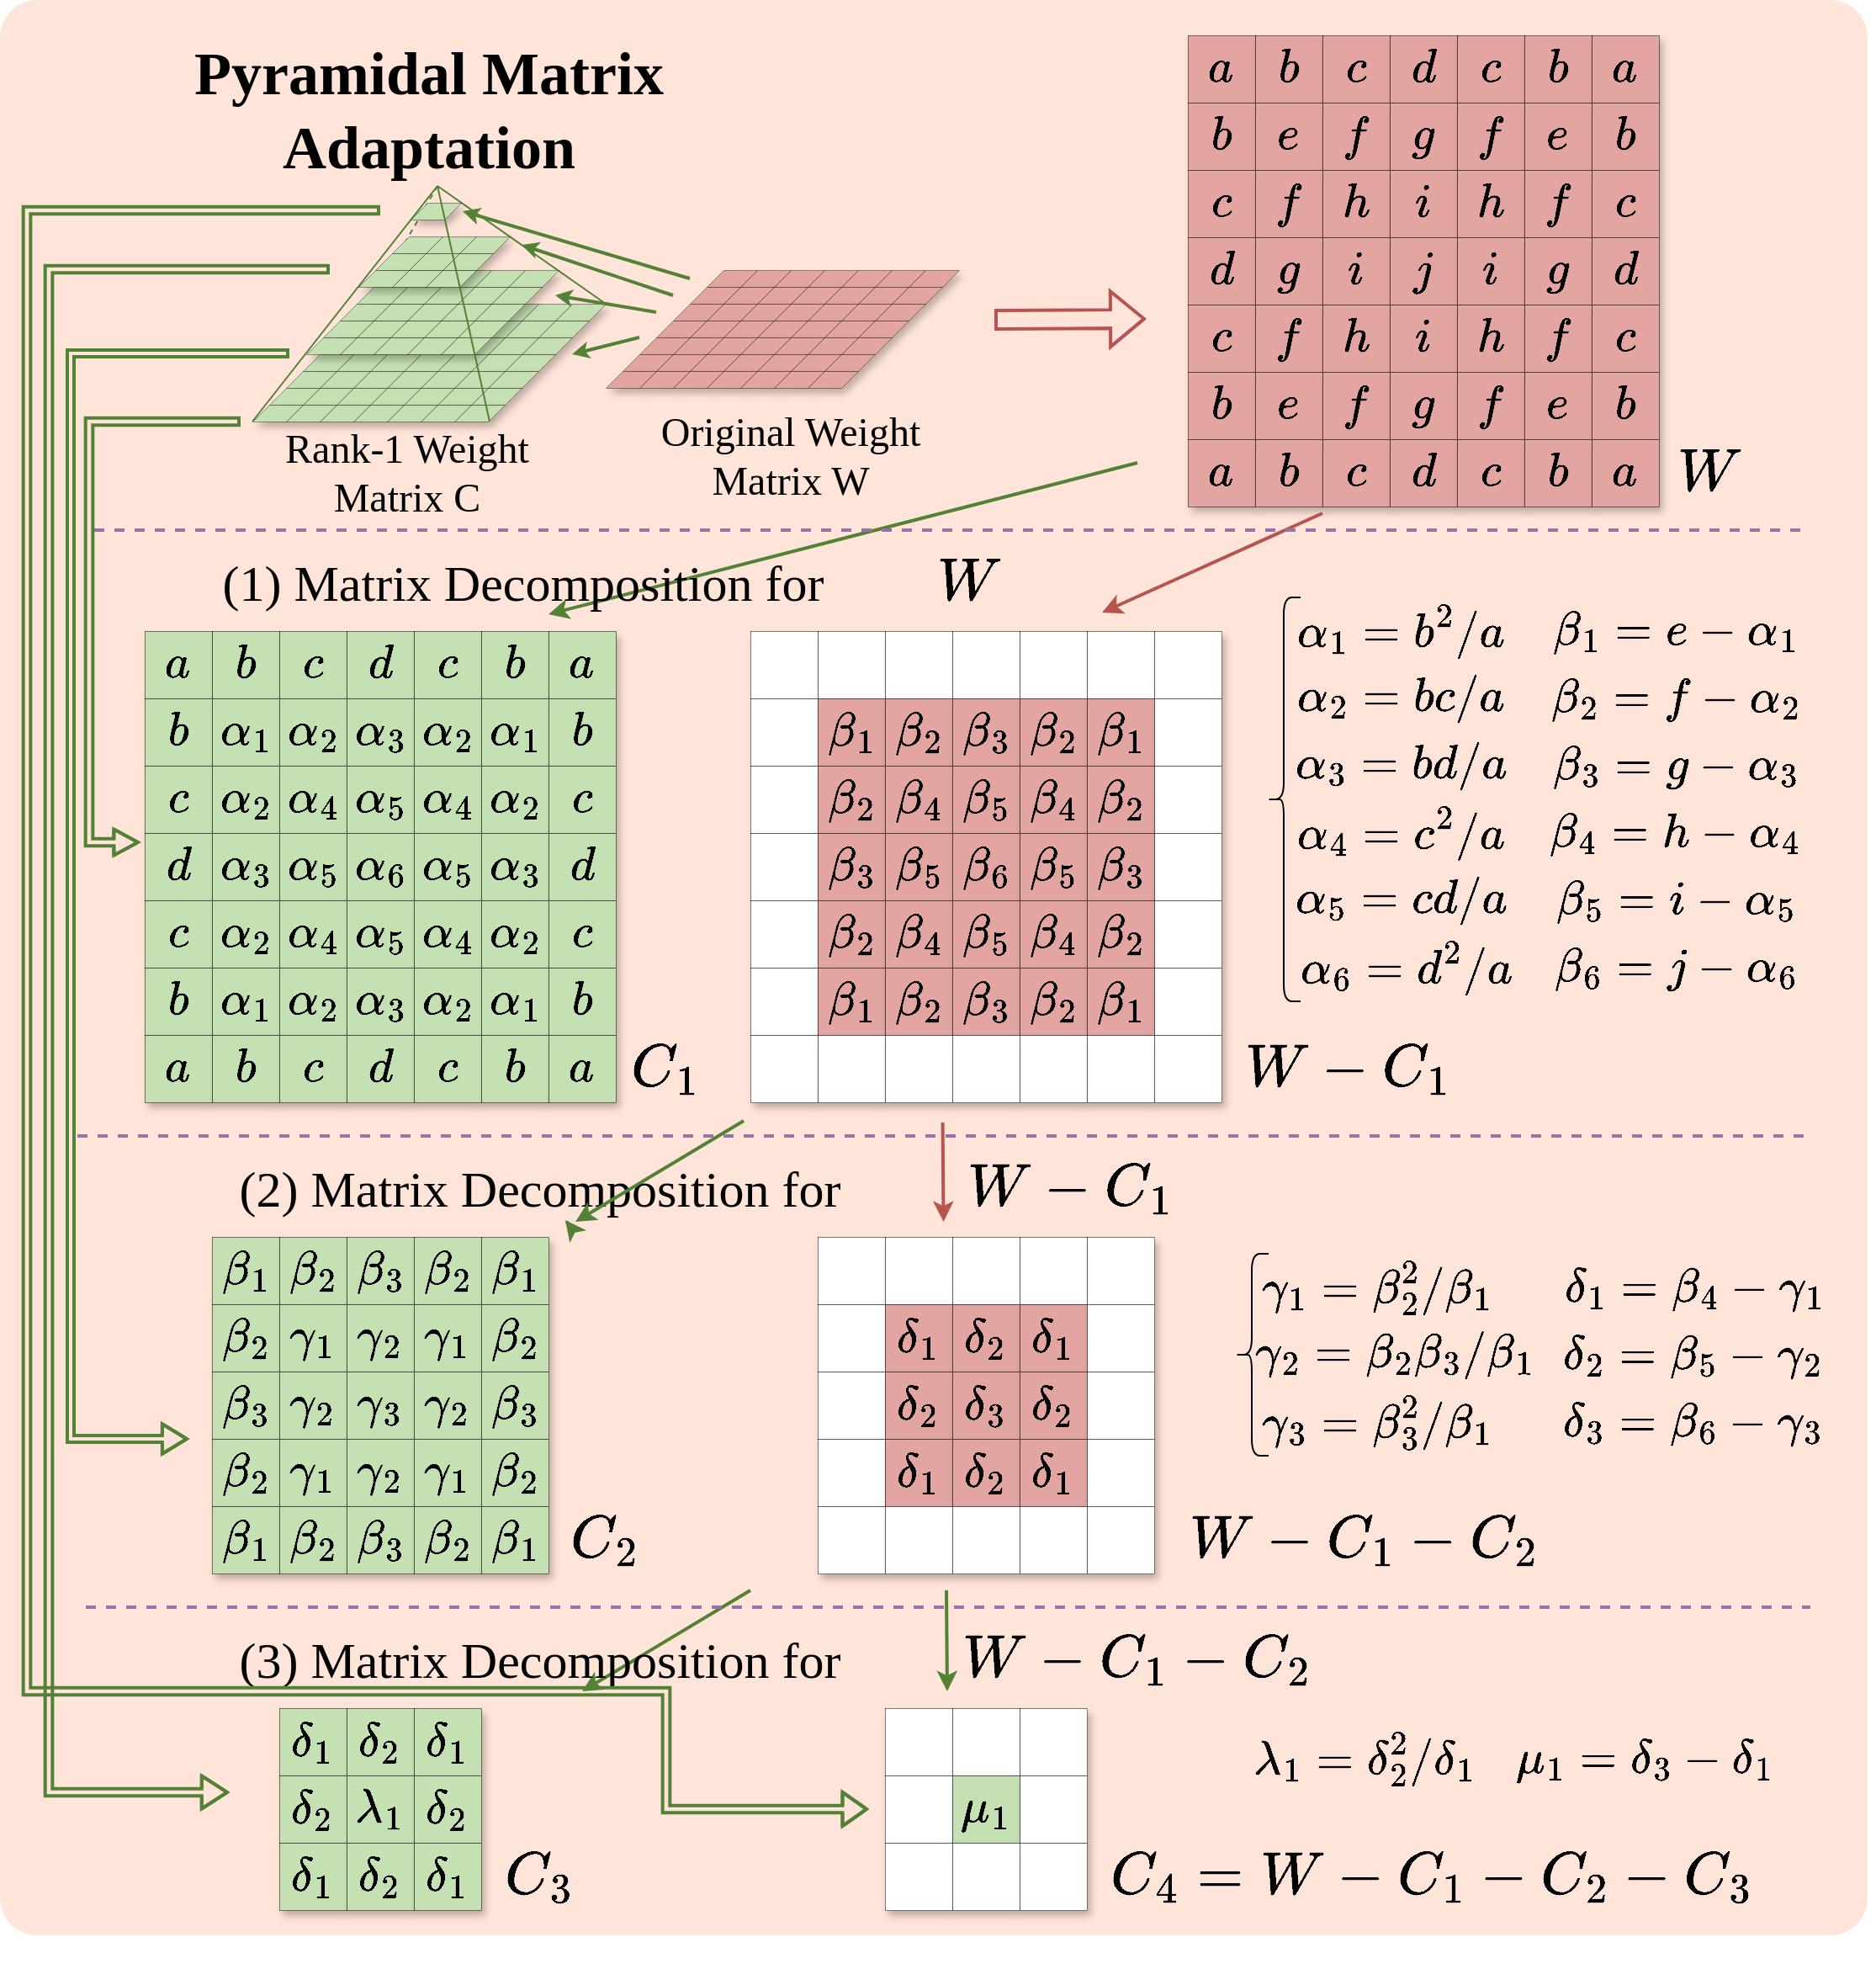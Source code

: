 <mxfile version="24.5.5" type="github">
  <diagram name="第 1 页" id="HLljxCPqEWGQqMkpMw__">
    <mxGraphModel dx="2995" dy="1642" grid="1" gridSize="10" guides="1" tooltips="1" connect="1" arrows="1" fold="1" page="1" pageScale="1" pageWidth="827" pageHeight="1169" math="1" shadow="0">
      <root>
        <mxCell id="0" />
        <mxCell id="1" parent="0" />
        <mxCell id="ZNtie60JKz6TvNQizuoV-339" value="" style="rounded=1;whiteSpace=wrap;html=1;fillColor=#FFE5D9;strokeColor=none;rotation=0;arcSize=2;" parent="1" vertex="1">
          <mxGeometry x="74" y="25" width="1110" height="1150" as="geometry" />
        </mxCell>
        <mxCell id="ZNtie60JKz6TvNQizuoV-1" value="&lt;font style=&quot;font-size: 24px;&quot;&gt;$$a$$&lt;/font&gt;" style="rounded=0;whiteSpace=wrap;html=1;strokeWidth=0.25;shadow=1;fillColor=#e3a5a1;fontSize=24;strokeColor=default;" parent="1" vertex="1">
          <mxGeometry x="780" y="46" width="40" height="40" as="geometry" />
        </mxCell>
        <mxCell id="ZNtie60JKz6TvNQizuoV-2" value="&lt;span style=&quot;font-size: 24px;&quot;&gt;$$b$$&lt;/span&gt;" style="rounded=0;whiteSpace=wrap;html=1;strokeWidth=0.25;shadow=1;fillColor=#e3a5a1;fontSize=24;strokeColor=default;" parent="1" vertex="1">
          <mxGeometry x="820" y="46" width="40" height="40" as="geometry" />
        </mxCell>
        <mxCell id="ZNtie60JKz6TvNQizuoV-3" value="&lt;span style=&quot;font-size: 24px;&quot;&gt;$$c$$&lt;/span&gt;" style="rounded=0;whiteSpace=wrap;html=1;strokeWidth=0.25;shadow=1;fillColor=#e3a5a1;fontSize=24;strokeColor=default;" parent="1" vertex="1">
          <mxGeometry x="860" y="46" width="40" height="40" as="geometry" />
        </mxCell>
        <mxCell id="ZNtie60JKz6TvNQizuoV-4" value="&lt;span style=&quot;font-size: 24px;&quot;&gt;$$d$$&lt;/span&gt;" style="rounded=0;whiteSpace=wrap;html=1;strokeWidth=0.25;shadow=1;fillColor=#e3a5a1;fontSize=24;strokeColor=default;" parent="1" vertex="1">
          <mxGeometry x="900" y="46" width="40" height="40" as="geometry" />
        </mxCell>
        <mxCell id="ZNtie60JKz6TvNQizuoV-5" value="&lt;span style=&quot;font-size: 24px;&quot;&gt;$$c$$&lt;/span&gt;" style="rounded=0;whiteSpace=wrap;html=1;strokeWidth=0.25;shadow=1;fillColor=#e3a5a1;fontSize=24;strokeColor=default;" parent="1" vertex="1">
          <mxGeometry x="940" y="46" width="40" height="40" as="geometry" />
        </mxCell>
        <mxCell id="ZNtie60JKz6TvNQizuoV-6" value="&lt;span style=&quot;font-size: 24px;&quot;&gt;$$b$$&lt;/span&gt;" style="rounded=0;whiteSpace=wrap;html=1;strokeWidth=0.25;shadow=1;fillColor=#e3a5a1;fontSize=24;strokeColor=default;" parent="1" vertex="1">
          <mxGeometry x="980" y="46" width="40" height="40" as="geometry" />
        </mxCell>
        <mxCell id="ZNtie60JKz6TvNQizuoV-7" value="&lt;font style=&quot;font-size: 24px;&quot;&gt;$$a$$&lt;/font&gt;" style="rounded=0;whiteSpace=wrap;html=1;strokeWidth=0.25;shadow=1;fillColor=#e3a5a1;fontSize=24;strokeColor=default;" parent="1" vertex="1">
          <mxGeometry x="1020" y="46" width="40" height="40" as="geometry" />
        </mxCell>
        <mxCell id="ZNtie60JKz6TvNQizuoV-11" value="&lt;span style=&quot;font-size: 24px;&quot;&gt;$$b$$&lt;/span&gt;" style="rounded=0;whiteSpace=wrap;html=1;strokeWidth=0.25;shadow=1;fillColor=#e3a5a1;fontSize=24;strokeColor=default;" parent="1" vertex="1">
          <mxGeometry x="780" y="86" width="40" height="40" as="geometry" />
        </mxCell>
        <mxCell id="ZNtie60JKz6TvNQizuoV-8" value="&lt;span style=&quot;font-size: 24px;&quot;&gt;$$e$$&lt;/span&gt;" style="rounded=0;whiteSpace=wrap;html=1;strokeWidth=0.25;shadow=1;fillColor=#e3a5a1;fontSize=24;strokeColor=default;" parent="1" vertex="1">
          <mxGeometry x="820" y="86" width="40" height="40" as="geometry" />
        </mxCell>
        <mxCell id="ZNtie60JKz6TvNQizuoV-9" value="&lt;span style=&quot;font-size: 24px;&quot;&gt;$$f$$&lt;/span&gt;" style="rounded=0;whiteSpace=wrap;html=1;strokeWidth=0.25;shadow=1;fillColor=#e3a5a1;fontSize=24;strokeColor=default;" parent="1" vertex="1">
          <mxGeometry x="860" y="86" width="40" height="40" as="geometry" />
        </mxCell>
        <mxCell id="ZNtie60JKz6TvNQizuoV-12" value="&lt;span style=&quot;font-size: 24px;&quot;&gt;$$g$$&lt;/span&gt;" style="rounded=0;whiteSpace=wrap;html=1;strokeWidth=0.25;shadow=1;fillColor=#e3a5a1;fontSize=24;strokeColor=default;" parent="1" vertex="1">
          <mxGeometry x="900" y="86" width="40" height="40" as="geometry" />
        </mxCell>
        <mxCell id="ZNtie60JKz6TvNQizuoV-13" value="$$f$$" style="rounded=0;whiteSpace=wrap;html=1;strokeWidth=0.25;shadow=1;fillColor=#e3a5a1;fontSize=24;strokeColor=default;" parent="1" vertex="1">
          <mxGeometry x="940" y="86" width="40" height="40" as="geometry" />
        </mxCell>
        <mxCell id="ZNtie60JKz6TvNQizuoV-14" value="$$e$$" style="rounded=0;whiteSpace=wrap;html=1;strokeWidth=0.25;shadow=1;fillColor=#e3a5a1;fontSize=24;strokeColor=default;" parent="1" vertex="1">
          <mxGeometry x="980" y="86" width="40" height="40" as="geometry" />
        </mxCell>
        <mxCell id="ZNtie60JKz6TvNQizuoV-15" value="&lt;span style=&quot;font-size: 24px;&quot;&gt;$$b$$&lt;/span&gt;" style="rounded=0;whiteSpace=wrap;html=1;strokeWidth=0.25;shadow=1;fillColor=#e3a5a1;fontSize=24;strokeColor=default;" parent="1" vertex="1">
          <mxGeometry x="1020" y="86" width="40" height="40" as="geometry" />
        </mxCell>
        <mxCell id="ZNtie60JKz6TvNQizuoV-16" value="&lt;span style=&quot;font-size: 24px;&quot;&gt;$$c$$&lt;/span&gt;" style="rounded=0;whiteSpace=wrap;html=1;strokeWidth=0.25;shadow=1;fillColor=#e3a5a1;fontSize=24;strokeColor=default;" parent="1" vertex="1">
          <mxGeometry x="780" y="126" width="40" height="40" as="geometry" />
        </mxCell>
        <mxCell id="ZNtie60JKz6TvNQizuoV-17" value="$$f$$" style="rounded=0;whiteSpace=wrap;html=1;strokeWidth=0.25;shadow=1;fillColor=#e3a5a1;fontSize=24;strokeColor=default;" parent="1" vertex="1">
          <mxGeometry x="820" y="126" width="40" height="40" as="geometry" />
        </mxCell>
        <mxCell id="ZNtie60JKz6TvNQizuoV-18" value="&lt;span style=&quot;font-size: 24px;&quot;&gt;$$h$$&lt;/span&gt;" style="rounded=0;whiteSpace=wrap;html=1;strokeWidth=0.25;shadow=1;fillColor=#e3a5a1;fontSize=24;strokeColor=default;" parent="1" vertex="1">
          <mxGeometry x="860" y="126" width="40" height="40" as="geometry" />
        </mxCell>
        <mxCell id="ZNtie60JKz6TvNQizuoV-19" value="&lt;span style=&quot;font-size: 24px;&quot;&gt;$$i$$&lt;/span&gt;" style="rounded=0;whiteSpace=wrap;html=1;strokeWidth=0.25;shadow=1;fillColor=#e3a5a1;fontSize=24;strokeColor=default;" parent="1" vertex="1">
          <mxGeometry x="900" y="126" width="40" height="40" as="geometry" />
        </mxCell>
        <mxCell id="ZNtie60JKz6TvNQizuoV-20" value="$$h$$" style="rounded=0;whiteSpace=wrap;html=1;strokeWidth=0.25;shadow=1;fillColor=#e3a5a1;fontSize=24;strokeColor=default;" parent="1" vertex="1">
          <mxGeometry x="940" y="126" width="40" height="40" as="geometry" />
        </mxCell>
        <mxCell id="ZNtie60JKz6TvNQizuoV-21" value="$$f$$" style="rounded=0;whiteSpace=wrap;html=1;strokeWidth=0.25;shadow=1;fillColor=#e3a5a1;fontSize=24;strokeColor=default;" parent="1" vertex="1">
          <mxGeometry x="980" y="126" width="40" height="40" as="geometry" />
        </mxCell>
        <mxCell id="ZNtie60JKz6TvNQizuoV-22" value="&lt;span style=&quot;font-size: 24px;&quot;&gt;$$c$$&lt;/span&gt;" style="rounded=0;whiteSpace=wrap;html=1;strokeWidth=0.25;shadow=1;fillColor=#e3a5a1;fontSize=24;strokeColor=default;" parent="1" vertex="1">
          <mxGeometry x="1020" y="126" width="40" height="40" as="geometry" />
        </mxCell>
        <mxCell id="ZNtie60JKz6TvNQizuoV-24" value="&lt;span style=&quot;font-size: 24px;&quot;&gt;$$d$$&lt;/span&gt;" style="rounded=0;whiteSpace=wrap;html=1;strokeWidth=0.25;shadow=1;fillColor=#e3a5a1;fontSize=24;strokeColor=default;" parent="1" vertex="1">
          <mxGeometry x="780" y="166" width="40" height="40" as="geometry" />
        </mxCell>
        <mxCell id="ZNtie60JKz6TvNQizuoV-25" value="$$g$$" style="rounded=0;whiteSpace=wrap;html=1;strokeWidth=0.25;shadow=1;fillColor=#e3a5a1;fontSize=24;strokeColor=default;" parent="1" vertex="1">
          <mxGeometry x="820" y="166" width="40" height="40" as="geometry" />
        </mxCell>
        <mxCell id="ZNtie60JKz6TvNQizuoV-26" value="$$i$$" style="rounded=0;whiteSpace=wrap;html=1;strokeWidth=0.25;shadow=1;fillColor=#e3a5a1;fontSize=24;strokeColor=default;" parent="1" vertex="1">
          <mxGeometry x="860" y="166" width="40" height="40" as="geometry" />
        </mxCell>
        <mxCell id="ZNtie60JKz6TvNQizuoV-27" value="&lt;span style=&quot;font-size: 24px;&quot;&gt;$$j$$&lt;/span&gt;" style="rounded=0;whiteSpace=wrap;html=1;strokeWidth=0.25;shadow=1;fillColor=#e3a5a1;fontSize=24;strokeColor=default;" parent="1" vertex="1">
          <mxGeometry x="900" y="166" width="40" height="40" as="geometry" />
        </mxCell>
        <mxCell id="ZNtie60JKz6TvNQizuoV-28" value="$$i$$" style="rounded=0;whiteSpace=wrap;html=1;strokeWidth=0.25;shadow=1;fillColor=#e3a5a1;fontSize=24;strokeColor=default;" parent="1" vertex="1">
          <mxGeometry x="940" y="166" width="40" height="40" as="geometry" />
        </mxCell>
        <mxCell id="ZNtie60JKz6TvNQizuoV-29" value="$$g$$" style="rounded=0;whiteSpace=wrap;html=1;strokeWidth=0.25;shadow=1;fillColor=#e3a5a1;fontSize=24;strokeColor=default;" parent="1" vertex="1">
          <mxGeometry x="980" y="166" width="40" height="40" as="geometry" />
        </mxCell>
        <mxCell id="ZNtie60JKz6TvNQizuoV-30" value="&lt;span style=&quot;font-size: 24px;&quot;&gt;$$d$$&lt;/span&gt;" style="rounded=0;whiteSpace=wrap;html=1;strokeWidth=0.25;shadow=1;fillColor=#e3a5a1;fontSize=24;strokeColor=default;" parent="1" vertex="1">
          <mxGeometry x="1020" y="166" width="40" height="40" as="geometry" />
        </mxCell>
        <mxCell id="ZNtie60JKz6TvNQizuoV-31" value="&lt;span style=&quot;font-size: 24px;&quot;&gt;$$c$$&lt;/span&gt;" style="rounded=0;whiteSpace=wrap;html=1;strokeWidth=0.25;shadow=1;fillColor=#e3a5a1;fontSize=24;strokeColor=default;" parent="1" vertex="1">
          <mxGeometry x="780" y="206" width="40" height="40" as="geometry" />
        </mxCell>
        <mxCell id="ZNtie60JKz6TvNQizuoV-32" value="$$f$$" style="rounded=0;whiteSpace=wrap;html=1;strokeWidth=0.25;shadow=1;fillColor=#e3a5a1;fontSize=24;strokeColor=default;" parent="1" vertex="1">
          <mxGeometry x="820" y="206" width="40" height="40" as="geometry" />
        </mxCell>
        <mxCell id="ZNtie60JKz6TvNQizuoV-33" value="$$h$$" style="rounded=0;whiteSpace=wrap;html=1;strokeWidth=0.25;shadow=1;fillColor=#e3a5a1;fontSize=24;strokeColor=default;" parent="1" vertex="1">
          <mxGeometry x="860" y="206" width="40" height="40" as="geometry" />
        </mxCell>
        <mxCell id="ZNtie60JKz6TvNQizuoV-34" value="$$i$$" style="rounded=0;whiteSpace=wrap;html=1;strokeWidth=0.25;shadow=1;fillColor=#e3a5a1;fontSize=24;strokeColor=default;" parent="1" vertex="1">
          <mxGeometry x="900" y="206" width="40" height="40" as="geometry" />
        </mxCell>
        <mxCell id="ZNtie60JKz6TvNQizuoV-35" value="$$h$$" style="rounded=0;whiteSpace=wrap;html=1;strokeWidth=0.25;shadow=1;fillColor=#e3a5a1;fontSize=24;strokeColor=default;" parent="1" vertex="1">
          <mxGeometry x="940" y="206" width="40" height="40" as="geometry" />
        </mxCell>
        <mxCell id="ZNtie60JKz6TvNQizuoV-36" value="$$f$$" style="rounded=0;whiteSpace=wrap;html=1;strokeWidth=0.25;shadow=1;fillColor=#e3a5a1;fontSize=24;strokeColor=default;" parent="1" vertex="1">
          <mxGeometry x="980" y="206" width="40" height="40" as="geometry" />
        </mxCell>
        <mxCell id="ZNtie60JKz6TvNQizuoV-37" value="&lt;span style=&quot;font-size: 24px;&quot;&gt;$$c$$&lt;/span&gt;" style="rounded=0;whiteSpace=wrap;html=1;strokeWidth=0.25;shadow=1;fillColor=#e3a5a1;fontSize=24;strokeColor=default;" parent="1" vertex="1">
          <mxGeometry x="1020" y="206" width="40" height="40" as="geometry" />
        </mxCell>
        <mxCell id="ZNtie60JKz6TvNQizuoV-38" value="&lt;span style=&quot;font-size: 24px;&quot;&gt;$$b$$&lt;/span&gt;" style="rounded=0;whiteSpace=wrap;html=1;strokeWidth=0.25;shadow=1;fillColor=#e3a5a1;fontSize=24;strokeColor=default;" parent="1" vertex="1">
          <mxGeometry x="780" y="246" width="40" height="40" as="geometry" />
        </mxCell>
        <mxCell id="ZNtie60JKz6TvNQizuoV-39" value="$$e$$" style="rounded=0;whiteSpace=wrap;html=1;strokeWidth=0.25;shadow=1;fillColor=#e3a5a1;fontSize=24;strokeColor=default;" parent="1" vertex="1">
          <mxGeometry x="820" y="246" width="40" height="40" as="geometry" />
        </mxCell>
        <mxCell id="ZNtie60JKz6TvNQizuoV-40" value="$$f$$" style="rounded=0;whiteSpace=wrap;html=1;strokeWidth=0.25;shadow=1;fillColor=#e3a5a1;fontSize=24;strokeColor=default;" parent="1" vertex="1">
          <mxGeometry x="860" y="246" width="40" height="40" as="geometry" />
        </mxCell>
        <mxCell id="ZNtie60JKz6TvNQizuoV-41" value="$$g$$" style="rounded=0;whiteSpace=wrap;html=1;strokeWidth=0.25;shadow=1;fillColor=#e3a5a1;fontSize=24;strokeColor=default;" parent="1" vertex="1">
          <mxGeometry x="900" y="246" width="40" height="40" as="geometry" />
        </mxCell>
        <mxCell id="ZNtie60JKz6TvNQizuoV-42" value="$$f$$" style="rounded=0;whiteSpace=wrap;html=1;strokeWidth=0.25;shadow=1;fillColor=#e3a5a1;fontSize=24;strokeColor=default;" parent="1" vertex="1">
          <mxGeometry x="940" y="246" width="40" height="40" as="geometry" />
        </mxCell>
        <mxCell id="ZNtie60JKz6TvNQizuoV-43" value="$$e$$" style="rounded=0;whiteSpace=wrap;html=1;strokeWidth=0.25;shadow=1;fillColor=#e3a5a1;fontSize=24;strokeColor=default;" parent="1" vertex="1">
          <mxGeometry x="980" y="246" width="40" height="40" as="geometry" />
        </mxCell>
        <mxCell id="ZNtie60JKz6TvNQizuoV-44" value="&lt;span style=&quot;font-size: 24px;&quot;&gt;$$b$$&lt;/span&gt;" style="rounded=0;whiteSpace=wrap;html=1;strokeWidth=0.25;shadow=1;fillColor=#e3a5a1;fontSize=24;strokeColor=default;" parent="1" vertex="1">
          <mxGeometry x="1020" y="246" width="40" height="40" as="geometry" />
        </mxCell>
        <mxCell id="ZNtie60JKz6TvNQizuoV-45" value="&lt;font style=&quot;font-size: 24px;&quot;&gt;$$a$$&lt;/font&gt;" style="rounded=0;whiteSpace=wrap;html=1;strokeWidth=0.25;shadow=1;fillColor=#e3a5a1;fontSize=24;strokeColor=default;" parent="1" vertex="1">
          <mxGeometry x="780" y="286" width="40" height="40" as="geometry" />
        </mxCell>
        <mxCell id="ZNtie60JKz6TvNQizuoV-46" value="&lt;span style=&quot;font-size: 24px;&quot;&gt;$$b$$&lt;/span&gt;" style="rounded=0;whiteSpace=wrap;html=1;strokeWidth=0.25;shadow=1;fillColor=#e3a5a1;fontSize=24;strokeColor=default;" parent="1" vertex="1">
          <mxGeometry x="820" y="286" width="40" height="40" as="geometry" />
        </mxCell>
        <mxCell id="ZNtie60JKz6TvNQizuoV-47" value="&lt;span style=&quot;font-size: 24px;&quot;&gt;$$c$$&lt;/span&gt;" style="rounded=0;whiteSpace=wrap;html=1;strokeWidth=0.25;shadow=1;fillColor=#e3a5a1;fontSize=24;strokeColor=default;" parent="1" vertex="1">
          <mxGeometry x="860" y="286" width="40" height="40" as="geometry" />
        </mxCell>
        <mxCell id="ZNtie60JKz6TvNQizuoV-48" value="&lt;span style=&quot;font-size: 24px;&quot;&gt;$$d$$&lt;/span&gt;" style="rounded=0;whiteSpace=wrap;html=1;strokeWidth=0.25;shadow=1;fillColor=#e3a5a1;fontSize=24;strokeColor=default;" parent="1" vertex="1">
          <mxGeometry x="900" y="286" width="40" height="40" as="geometry" />
        </mxCell>
        <mxCell id="ZNtie60JKz6TvNQizuoV-49" value="&lt;span style=&quot;font-size: 24px;&quot;&gt;$$c$$&lt;/span&gt;" style="rounded=0;whiteSpace=wrap;html=1;strokeWidth=0.25;shadow=1;fillColor=#e3a5a1;fontSize=24;strokeColor=default;" parent="1" vertex="1">
          <mxGeometry x="940" y="286" width="40" height="40" as="geometry" />
        </mxCell>
        <mxCell id="ZNtie60JKz6TvNQizuoV-50" value="&lt;span style=&quot;font-size: 24px;&quot;&gt;$$b$$&lt;/span&gt;" style="rounded=0;whiteSpace=wrap;html=1;strokeWidth=0.25;shadow=1;fillColor=#e3a5a1;fontSize=24;strokeColor=default;" parent="1" vertex="1">
          <mxGeometry x="980" y="286" width="40" height="40" as="geometry" />
        </mxCell>
        <mxCell id="ZNtie60JKz6TvNQizuoV-51" value="&lt;font style=&quot;font-size: 24px;&quot;&gt;$$a$$&lt;/font&gt;" style="rounded=0;whiteSpace=wrap;html=1;strokeWidth=0.25;shadow=1;fillColor=#e3a5a1;fontSize=24;strokeColor=default;" parent="1" vertex="1">
          <mxGeometry x="1020" y="286" width="40" height="40" as="geometry" />
        </mxCell>
        <mxCell id="ZNtie60JKz6TvNQizuoV-103" value="&lt;font style=&quot;font-size: 24px;&quot;&gt;$$a$$&lt;/font&gt;" style="rounded=0;whiteSpace=wrap;html=1;strokeWidth=0.25;shadow=1;fillColor=#C5E0B3;fontSize=24;strokeColor=default;" parent="1" vertex="1">
          <mxGeometry x="160" y="400" width="40" height="40" as="geometry" />
        </mxCell>
        <mxCell id="ZNtie60JKz6TvNQizuoV-104" value="&lt;span style=&quot;font-size: 24px;&quot;&gt;$$b$$&lt;/span&gt;" style="rounded=0;whiteSpace=wrap;html=1;strokeWidth=0.25;shadow=1;fillColor=#C5E0B3;fontSize=24;strokeColor=default;" parent="1" vertex="1">
          <mxGeometry x="200" y="400" width="40" height="40" as="geometry" />
        </mxCell>
        <mxCell id="ZNtie60JKz6TvNQizuoV-105" value="&lt;span style=&quot;font-size: 24px;&quot;&gt;$$c$$&lt;/span&gt;" style="rounded=0;whiteSpace=wrap;html=1;strokeWidth=0.25;shadow=1;fillColor=#C5E0B3;fontSize=24;strokeColor=default;" parent="1" vertex="1">
          <mxGeometry x="240" y="400" width="40" height="40" as="geometry" />
        </mxCell>
        <mxCell id="ZNtie60JKz6TvNQizuoV-106" value="&lt;span style=&quot;font-size: 24px;&quot;&gt;$$d$$&lt;/span&gt;" style="rounded=0;whiteSpace=wrap;html=1;strokeWidth=0.25;shadow=1;fillColor=#C5E0B3;fontSize=24;strokeColor=default;" parent="1" vertex="1">
          <mxGeometry x="280" y="400" width="40" height="40" as="geometry" />
        </mxCell>
        <mxCell id="ZNtie60JKz6TvNQizuoV-107" value="&lt;span style=&quot;font-size: 24px;&quot;&gt;$$c$$&lt;/span&gt;" style="rounded=0;whiteSpace=wrap;html=1;strokeWidth=0.25;shadow=1;fillColor=#C5E0B3;fontSize=24;strokeColor=default;" parent="1" vertex="1">
          <mxGeometry x="320" y="400" width="40" height="40" as="geometry" />
        </mxCell>
        <mxCell id="ZNtie60JKz6TvNQizuoV-108" value="&lt;span style=&quot;font-size: 24px;&quot;&gt;$$b$$&lt;/span&gt;" style="rounded=0;whiteSpace=wrap;html=1;strokeWidth=0.25;shadow=1;fillColor=#C5E0B3;fontSize=24;strokeColor=default;" parent="1" vertex="1">
          <mxGeometry x="360" y="400" width="40" height="40" as="geometry" />
        </mxCell>
        <mxCell id="ZNtie60JKz6TvNQizuoV-109" value="&lt;font style=&quot;font-size: 24px;&quot;&gt;$$a$$&lt;/font&gt;" style="rounded=0;whiteSpace=wrap;html=1;strokeWidth=0.25;shadow=1;fillColor=#C5E0B3;fontSize=24;strokeColor=default;" parent="1" vertex="1">
          <mxGeometry x="400" y="400" width="40" height="40" as="geometry" />
        </mxCell>
        <mxCell id="ZNtie60JKz6TvNQizuoV-110" value="&lt;span style=&quot;font-size: 24px;&quot;&gt;$$b$$&lt;/span&gt;" style="rounded=0;whiteSpace=wrap;html=1;strokeWidth=0.25;shadow=1;fillColor=#C5E0B3;fontSize=24;strokeColor=default;" parent="1" vertex="1">
          <mxGeometry x="160" y="440" width="40" height="40" as="geometry" />
        </mxCell>
        <mxCell id="ZNtie60JKz6TvNQizuoV-111" value="&lt;span style=&quot;font-size: 24px;&quot;&gt;$$\alpha_1$$&lt;/span&gt;" style="rounded=0;whiteSpace=wrap;html=1;strokeWidth=0.25;shadow=1;fillColor=#C5E0B3;fontSize=24;strokeColor=default;" parent="1" vertex="1">
          <mxGeometry x="200" y="440" width="40" height="40" as="geometry" />
        </mxCell>
        <mxCell id="ZNtie60JKz6TvNQizuoV-112" value="$$\alpha_2$$" style="rounded=0;whiteSpace=wrap;html=1;strokeWidth=0.25;shadow=1;fillColor=#C5E0B3;fontSize=24;strokeColor=default;" parent="1" vertex="1">
          <mxGeometry x="240" y="440" width="40" height="40" as="geometry" />
        </mxCell>
        <mxCell id="ZNtie60JKz6TvNQizuoV-113" value="$$\alpha_3$$" style="rounded=0;whiteSpace=wrap;html=1;strokeWidth=0.25;shadow=1;fillColor=#C5E0B3;fontSize=24;strokeColor=default;" parent="1" vertex="1">
          <mxGeometry x="280" y="440" width="40" height="40" as="geometry" />
        </mxCell>
        <mxCell id="ZNtie60JKz6TvNQizuoV-114" value="$$\alpha_2$$" style="rounded=0;whiteSpace=wrap;html=1;strokeWidth=0.25;shadow=1;fillColor=#C5E0B3;fontSize=24;strokeColor=default;" parent="1" vertex="1">
          <mxGeometry x="320" y="440" width="40" height="40" as="geometry" />
        </mxCell>
        <mxCell id="ZNtie60JKz6TvNQizuoV-115" value="$$\alpha_1$$" style="rounded=0;whiteSpace=wrap;html=1;strokeWidth=0.25;shadow=1;fillColor=#C5E0B3;fontSize=24;strokeColor=default;" parent="1" vertex="1">
          <mxGeometry x="360" y="440" width="40" height="40" as="geometry" />
        </mxCell>
        <mxCell id="ZNtie60JKz6TvNQizuoV-116" value="&lt;span style=&quot;font-size: 24px;&quot;&gt;$$b$$&lt;/span&gt;" style="rounded=0;whiteSpace=wrap;html=1;strokeWidth=0.25;shadow=1;fillColor=#C5E0B3;fontSize=24;strokeColor=default;" parent="1" vertex="1">
          <mxGeometry x="400" y="440" width="40" height="40" as="geometry" />
        </mxCell>
        <mxCell id="ZNtie60JKz6TvNQizuoV-117" value="&lt;span style=&quot;font-size: 24px;&quot;&gt;$$c$$&lt;/span&gt;" style="rounded=0;whiteSpace=wrap;html=1;strokeWidth=0.25;shadow=1;fillColor=#C5E0B3;fontSize=24;strokeColor=default;" parent="1" vertex="1">
          <mxGeometry x="160" y="480" width="40" height="40" as="geometry" />
        </mxCell>
        <mxCell id="ZNtie60JKz6TvNQizuoV-118" value="$$\alpha_2$$" style="rounded=0;whiteSpace=wrap;html=1;strokeWidth=0.25;shadow=1;fillColor=#C5E0B3;fontSize=24;strokeColor=default;" parent="1" vertex="1">
          <mxGeometry x="200" y="480" width="40" height="40" as="geometry" />
        </mxCell>
        <mxCell id="ZNtie60JKz6TvNQizuoV-119" value="$$\alpha_4$$" style="rounded=0;whiteSpace=wrap;html=1;strokeWidth=0.25;shadow=1;fillColor=#C5E0B3;fontSize=24;strokeColor=default;" parent="1" vertex="1">
          <mxGeometry x="240" y="480" width="40" height="40" as="geometry" />
        </mxCell>
        <mxCell id="ZNtie60JKz6TvNQizuoV-120" value="$$\alpha_5$$" style="rounded=0;whiteSpace=wrap;html=1;strokeWidth=0.25;shadow=1;fillColor=#C5E0B3;fontSize=24;strokeColor=default;" parent="1" vertex="1">
          <mxGeometry x="280" y="480" width="40" height="40" as="geometry" />
        </mxCell>
        <mxCell id="ZNtie60JKz6TvNQizuoV-121" value="$$\alpha_4$$" style="rounded=0;whiteSpace=wrap;html=1;strokeWidth=0.25;shadow=1;fillColor=#C5E0B3;fontSize=24;strokeColor=default;" parent="1" vertex="1">
          <mxGeometry x="320" y="480" width="40" height="40" as="geometry" />
        </mxCell>
        <mxCell id="ZNtie60JKz6TvNQizuoV-122" value="$$\alpha_2$$" style="rounded=0;whiteSpace=wrap;html=1;strokeWidth=0.25;shadow=1;fillColor=#C5E0B3;fontSize=24;strokeColor=default;" parent="1" vertex="1">
          <mxGeometry x="360" y="480" width="40" height="40" as="geometry" />
        </mxCell>
        <mxCell id="ZNtie60JKz6TvNQizuoV-123" value="&lt;span style=&quot;font-size: 24px;&quot;&gt;$$c$$&lt;/span&gt;" style="rounded=0;whiteSpace=wrap;html=1;strokeWidth=0.25;shadow=1;fillColor=#C5E0B3;fontSize=24;strokeColor=default;" parent="1" vertex="1">
          <mxGeometry x="400" y="480" width="40" height="40" as="geometry" />
        </mxCell>
        <mxCell id="ZNtie60JKz6TvNQizuoV-124" value="&lt;span style=&quot;font-size: 24px;&quot;&gt;$$d$$&lt;/span&gt;" style="rounded=0;whiteSpace=wrap;html=1;strokeWidth=0.25;shadow=1;fillColor=#C5E0B3;fontSize=24;strokeColor=default;" parent="1" vertex="1">
          <mxGeometry x="160" y="520" width="40" height="40" as="geometry" />
        </mxCell>
        <mxCell id="ZNtie60JKz6TvNQizuoV-125" value="$$\alpha_3$$" style="rounded=0;whiteSpace=wrap;html=1;strokeWidth=0.25;shadow=1;fillColor=#C5E0B3;fontSize=24;strokeColor=default;" parent="1" vertex="1">
          <mxGeometry x="200" y="520" width="40" height="40" as="geometry" />
        </mxCell>
        <mxCell id="ZNtie60JKz6TvNQizuoV-126" value="$$\alpha_5$$" style="rounded=0;whiteSpace=wrap;html=1;strokeWidth=0.25;shadow=1;fillColor=#C5E0B3;fontSize=24;strokeColor=default;" parent="1" vertex="1">
          <mxGeometry x="240" y="520" width="40" height="40" as="geometry" />
        </mxCell>
        <mxCell id="ZNtie60JKz6TvNQizuoV-127" value="$$\alpha_6$$" style="rounded=0;whiteSpace=wrap;html=1;strokeWidth=0.25;shadow=1;fillColor=#C5E0B3;fontSize=24;strokeColor=default;" parent="1" vertex="1">
          <mxGeometry x="280" y="520" width="40" height="40" as="geometry" />
        </mxCell>
        <mxCell id="ZNtie60JKz6TvNQizuoV-128" value="$$\alpha_5$$" style="rounded=0;whiteSpace=wrap;html=1;strokeWidth=0.25;shadow=1;fillColor=#C5E0B3;fontSize=24;strokeColor=default;" parent="1" vertex="1">
          <mxGeometry x="320" y="520" width="40" height="40" as="geometry" />
        </mxCell>
        <mxCell id="ZNtie60JKz6TvNQizuoV-129" value="$$\alpha_3$$" style="rounded=0;whiteSpace=wrap;html=1;strokeWidth=0.25;shadow=1;fillColor=#C5E0B3;fontSize=24;strokeColor=default;" parent="1" vertex="1">
          <mxGeometry x="360" y="520" width="40" height="40" as="geometry" />
        </mxCell>
        <mxCell id="ZNtie60JKz6TvNQizuoV-130" value="&lt;span style=&quot;font-size: 24px;&quot;&gt;$$d$$&lt;/span&gt;" style="rounded=0;whiteSpace=wrap;html=1;strokeWidth=0.25;shadow=1;fillColor=#C5E0B3;fontSize=24;strokeColor=default;" parent="1" vertex="1">
          <mxGeometry x="400" y="520" width="40" height="40" as="geometry" />
        </mxCell>
        <mxCell id="ZNtie60JKz6TvNQizuoV-131" value="&lt;span style=&quot;font-size: 24px;&quot;&gt;$$c$$&lt;/span&gt;" style="rounded=0;whiteSpace=wrap;html=1;strokeWidth=0.25;shadow=1;fillColor=#C5E0B3;fontSize=24;strokeColor=default;" parent="1" vertex="1">
          <mxGeometry x="160" y="560" width="40" height="40" as="geometry" />
        </mxCell>
        <mxCell id="ZNtie60JKz6TvNQizuoV-132" value="$$\alpha_2$$" style="rounded=0;whiteSpace=wrap;html=1;strokeWidth=0.25;shadow=1;fillColor=#C5E0B3;fontSize=24;strokeColor=default;" parent="1" vertex="1">
          <mxGeometry x="200" y="560" width="40" height="40" as="geometry" />
        </mxCell>
        <mxCell id="ZNtie60JKz6TvNQizuoV-133" value="$$\alpha_4$$" style="rounded=0;whiteSpace=wrap;html=1;strokeWidth=0.25;shadow=1;fillColor=#C5E0B3;fontSize=24;strokeColor=default;" parent="1" vertex="1">
          <mxGeometry x="240" y="560" width="40" height="40" as="geometry" />
        </mxCell>
        <mxCell id="ZNtie60JKz6TvNQizuoV-134" value="$$\alpha_5$$" style="rounded=0;whiteSpace=wrap;html=1;strokeWidth=0.25;shadow=1;fillColor=#C5E0B3;fontSize=24;strokeColor=default;" parent="1" vertex="1">
          <mxGeometry x="280" y="560" width="40" height="40" as="geometry" />
        </mxCell>
        <mxCell id="ZNtie60JKz6TvNQizuoV-135" value="$$\alpha_4$$" style="rounded=0;whiteSpace=wrap;html=1;strokeWidth=0.25;shadow=1;fillColor=#C5E0B3;fontSize=24;strokeColor=default;" parent="1" vertex="1">
          <mxGeometry x="320" y="560" width="40" height="40" as="geometry" />
        </mxCell>
        <mxCell id="ZNtie60JKz6TvNQizuoV-136" value="$$\alpha_2$$" style="rounded=0;whiteSpace=wrap;html=1;strokeWidth=0.25;shadow=1;fillColor=#C5E0B3;fontSize=24;strokeColor=default;" parent="1" vertex="1">
          <mxGeometry x="360" y="560" width="40" height="40" as="geometry" />
        </mxCell>
        <mxCell id="ZNtie60JKz6TvNQizuoV-137" value="&lt;span style=&quot;font-size: 24px;&quot;&gt;$$c$$&lt;/span&gt;" style="rounded=0;whiteSpace=wrap;html=1;strokeWidth=0.25;shadow=1;fillColor=#C5E0B3;fontSize=24;strokeColor=default;" parent="1" vertex="1">
          <mxGeometry x="400" y="560" width="40" height="40" as="geometry" />
        </mxCell>
        <mxCell id="ZNtie60JKz6TvNQizuoV-138" value="&lt;span style=&quot;font-size: 24px;&quot;&gt;$$b$$&lt;/span&gt;" style="rounded=0;whiteSpace=wrap;html=1;strokeWidth=0.25;shadow=1;fillColor=#C5E0B3;fontSize=24;strokeColor=default;" parent="1" vertex="1">
          <mxGeometry x="160" y="600" width="40" height="40" as="geometry" />
        </mxCell>
        <mxCell id="ZNtie60JKz6TvNQizuoV-139" value="$$\alpha_1$$" style="rounded=0;whiteSpace=wrap;html=1;strokeWidth=0.25;shadow=1;fillColor=#C5E0B3;fontSize=24;strokeColor=default;" parent="1" vertex="1">
          <mxGeometry x="200" y="600" width="40" height="40" as="geometry" />
        </mxCell>
        <mxCell id="ZNtie60JKz6TvNQizuoV-140" value="$$\alpha_2$$" style="rounded=0;whiteSpace=wrap;html=1;strokeWidth=0.25;shadow=1;fillColor=#C5E0B3;fontSize=24;strokeColor=default;" parent="1" vertex="1">
          <mxGeometry x="240" y="600" width="40" height="40" as="geometry" />
        </mxCell>
        <mxCell id="ZNtie60JKz6TvNQizuoV-141" value="$$\alpha_3$$" style="rounded=0;whiteSpace=wrap;html=1;strokeWidth=0.25;shadow=1;fillColor=#C5E0B3;fontSize=24;strokeColor=default;" parent="1" vertex="1">
          <mxGeometry x="280" y="600" width="40" height="40" as="geometry" />
        </mxCell>
        <mxCell id="ZNtie60JKz6TvNQizuoV-142" value="$$\alpha_2$$" style="rounded=0;whiteSpace=wrap;html=1;strokeWidth=0.25;shadow=1;fillColor=#C5E0B3;fontSize=24;strokeColor=default;" parent="1" vertex="1">
          <mxGeometry x="320" y="600" width="40" height="40" as="geometry" />
        </mxCell>
        <mxCell id="ZNtie60JKz6TvNQizuoV-143" value="$$\alpha_1$$" style="rounded=0;whiteSpace=wrap;html=1;strokeWidth=0.25;shadow=1;fillColor=#C5E0B3;fontSize=24;strokeColor=default;" parent="1" vertex="1">
          <mxGeometry x="360" y="600" width="40" height="40" as="geometry" />
        </mxCell>
        <mxCell id="ZNtie60JKz6TvNQizuoV-144" value="&lt;span style=&quot;font-size: 24px;&quot;&gt;$$b$$&lt;/span&gt;" style="rounded=0;whiteSpace=wrap;html=1;strokeWidth=0.25;shadow=1;fillColor=#C5E0B3;fontSize=24;strokeColor=default;" parent="1" vertex="1">
          <mxGeometry x="400" y="600" width="40" height="40" as="geometry" />
        </mxCell>
        <mxCell id="ZNtie60JKz6TvNQizuoV-145" value="&lt;font style=&quot;font-size: 24px;&quot;&gt;$$a$$&lt;/font&gt;" style="rounded=0;whiteSpace=wrap;html=1;strokeWidth=0.25;shadow=1;fillColor=#C5E0B3;fontSize=24;strokeColor=default;" parent="1" vertex="1">
          <mxGeometry x="160" y="640" width="40" height="40" as="geometry" />
        </mxCell>
        <mxCell id="ZNtie60JKz6TvNQizuoV-146" value="&lt;span style=&quot;font-size: 24px;&quot;&gt;$$b$$&lt;/span&gt;" style="rounded=0;whiteSpace=wrap;html=1;strokeWidth=0.25;shadow=1;fillColor=#C5E0B3;fontSize=24;strokeColor=default;" parent="1" vertex="1">
          <mxGeometry x="200" y="640" width="40" height="40" as="geometry" />
        </mxCell>
        <mxCell id="ZNtie60JKz6TvNQizuoV-147" value="&lt;span style=&quot;font-size: 24px;&quot;&gt;$$c$$&lt;/span&gt;" style="rounded=0;whiteSpace=wrap;html=1;strokeWidth=0.25;shadow=1;fillColor=#C5E0B3;fontSize=24;strokeColor=default;" parent="1" vertex="1">
          <mxGeometry x="240" y="640" width="40" height="40" as="geometry" />
        </mxCell>
        <mxCell id="ZNtie60JKz6TvNQizuoV-148" value="&lt;span style=&quot;font-size: 24px;&quot;&gt;$$d$$&lt;/span&gt;" style="rounded=0;whiteSpace=wrap;html=1;strokeWidth=0.25;shadow=1;fillColor=#C5E0B3;fontSize=24;strokeColor=default;" parent="1" vertex="1">
          <mxGeometry x="280" y="640" width="40" height="40" as="geometry" />
        </mxCell>
        <mxCell id="ZNtie60JKz6TvNQizuoV-149" value="&lt;span style=&quot;font-size: 24px;&quot;&gt;$$c$$&lt;/span&gt;" style="rounded=0;whiteSpace=wrap;html=1;strokeWidth=0.25;shadow=1;fillColor=#C5E0B3;fontSize=24;strokeColor=default;" parent="1" vertex="1">
          <mxGeometry x="320" y="640" width="40" height="40" as="geometry" />
        </mxCell>
        <mxCell id="ZNtie60JKz6TvNQizuoV-150" value="&lt;span style=&quot;font-size: 24px;&quot;&gt;$$b$$&lt;/span&gt;" style="rounded=0;whiteSpace=wrap;html=1;strokeWidth=0.25;shadow=1;fillColor=#C5E0B3;fontSize=24;strokeColor=default;" parent="1" vertex="1">
          <mxGeometry x="360" y="640" width="40" height="40" as="geometry" />
        </mxCell>
        <mxCell id="ZNtie60JKz6TvNQizuoV-151" value="&lt;font style=&quot;font-size: 24px;&quot;&gt;$$a$$&lt;/font&gt;" style="rounded=0;whiteSpace=wrap;html=1;strokeWidth=0.25;shadow=1;fillColor=#C5E0B3;fontSize=24;strokeColor=default;" parent="1" vertex="1">
          <mxGeometry x="400" y="640" width="40" height="40" as="geometry" />
        </mxCell>
        <mxCell id="ZNtie60JKz6TvNQizuoV-152" value="" style="rounded=0;whiteSpace=wrap;html=1;strokeWidth=0.25;shadow=1;fontSize=24;strokeColor=default;" parent="1" vertex="1">
          <mxGeometry x="520" y="400" width="40" height="40" as="geometry" />
        </mxCell>
        <mxCell id="ZNtie60JKz6TvNQizuoV-153" value="" style="rounded=0;whiteSpace=wrap;html=1;strokeWidth=0.25;shadow=1;fontSize=24;strokeColor=default;" parent="1" vertex="1">
          <mxGeometry x="560" y="400" width="40" height="40" as="geometry" />
        </mxCell>
        <mxCell id="ZNtie60JKz6TvNQizuoV-154" value="" style="rounded=0;whiteSpace=wrap;html=1;strokeWidth=0.25;shadow=1;fontSize=24;strokeColor=default;" parent="1" vertex="1">
          <mxGeometry x="600" y="400" width="40" height="40" as="geometry" />
        </mxCell>
        <mxCell id="ZNtie60JKz6TvNQizuoV-155" value="" style="rounded=0;whiteSpace=wrap;html=1;strokeWidth=0.25;shadow=1;fontSize=24;strokeColor=default;" parent="1" vertex="1">
          <mxGeometry x="640" y="400" width="40" height="40" as="geometry" />
        </mxCell>
        <mxCell id="ZNtie60JKz6TvNQizuoV-156" value="" style="rounded=0;whiteSpace=wrap;html=1;strokeWidth=0.25;shadow=1;fontSize=24;strokeColor=default;" parent="1" vertex="1">
          <mxGeometry x="680" y="400" width="40" height="40" as="geometry" />
        </mxCell>
        <mxCell id="ZNtie60JKz6TvNQizuoV-157" value="" style="rounded=0;whiteSpace=wrap;html=1;strokeWidth=0.25;shadow=1;fontSize=24;strokeColor=default;" parent="1" vertex="1">
          <mxGeometry x="720" y="400" width="40" height="40" as="geometry" />
        </mxCell>
        <mxCell id="ZNtie60JKz6TvNQizuoV-158" value="" style="rounded=0;whiteSpace=wrap;html=1;strokeWidth=0.25;shadow=1;fontSize=24;strokeColor=default;" parent="1" vertex="1">
          <mxGeometry x="760" y="400" width="40" height="40" as="geometry" />
        </mxCell>
        <mxCell id="ZNtie60JKz6TvNQizuoV-159" value="" style="rounded=0;whiteSpace=wrap;html=1;strokeWidth=0.25;shadow=1;fontSize=24;strokeColor=default;" parent="1" vertex="1">
          <mxGeometry x="520" y="440" width="40" height="40" as="geometry" />
        </mxCell>
        <mxCell id="ZNtie60JKz6TvNQizuoV-160" value="&lt;span style=&quot;font-size: 24px;&quot;&gt;$$\beta_1$$&lt;/span&gt;" style="rounded=0;whiteSpace=wrap;html=1;strokeWidth=0.25;shadow=1;fillColor=#E3A5A1;fontSize=24;strokeColor=default;" parent="1" vertex="1">
          <mxGeometry x="560" y="440" width="40" height="40" as="geometry" />
        </mxCell>
        <mxCell id="ZNtie60JKz6TvNQizuoV-161" value="$$\beta_2$$" style="rounded=0;whiteSpace=wrap;html=1;strokeWidth=0.25;shadow=1;fillColor=#E3A5A1;fontSize=24;strokeColor=default;" parent="1" vertex="1">
          <mxGeometry x="600" y="440" width="40" height="40" as="geometry" />
        </mxCell>
        <mxCell id="ZNtie60JKz6TvNQizuoV-162" value="$$\beta_3$$" style="rounded=0;whiteSpace=wrap;html=1;strokeWidth=0.25;shadow=1;fillColor=#E3A5A1;fontSize=24;strokeColor=default;" parent="1" vertex="1">
          <mxGeometry x="640" y="440" width="40" height="40" as="geometry" />
        </mxCell>
        <mxCell id="ZNtie60JKz6TvNQizuoV-163" value="$$\beta_2$$" style="rounded=0;whiteSpace=wrap;html=1;strokeWidth=0.25;shadow=1;fillColor=#E3A5A1;fontSize=24;strokeColor=default;" parent="1" vertex="1">
          <mxGeometry x="680" y="440" width="40" height="40" as="geometry" />
        </mxCell>
        <mxCell id="ZNtie60JKz6TvNQizuoV-164" value="$$\beta_1$$" style="rounded=0;whiteSpace=wrap;html=1;strokeWidth=0.25;shadow=1;fillColor=#E3A5A1;fontSize=24;strokeColor=default;" parent="1" vertex="1">
          <mxGeometry x="720" y="440" width="40" height="40" as="geometry" />
        </mxCell>
        <mxCell id="ZNtie60JKz6TvNQizuoV-165" value="" style="rounded=0;whiteSpace=wrap;html=1;strokeWidth=0.25;shadow=1;fontSize=24;strokeColor=default;" parent="1" vertex="1">
          <mxGeometry x="760" y="440" width="40" height="40" as="geometry" />
        </mxCell>
        <mxCell id="ZNtie60JKz6TvNQizuoV-166" value="" style="rounded=0;whiteSpace=wrap;html=1;strokeWidth=0.25;shadow=1;fontSize=24;strokeColor=default;" parent="1" vertex="1">
          <mxGeometry x="520" y="480" width="40" height="40" as="geometry" />
        </mxCell>
        <mxCell id="ZNtie60JKz6TvNQizuoV-167" value="$$\beta_2$$" style="rounded=0;whiteSpace=wrap;html=1;strokeWidth=0.25;shadow=1;fillColor=#E3A5A1;fontSize=24;strokeColor=default;" parent="1" vertex="1">
          <mxGeometry x="560" y="480" width="40" height="40" as="geometry" />
        </mxCell>
        <mxCell id="ZNtie60JKz6TvNQizuoV-168" value="$$\beta_4$$" style="rounded=0;whiteSpace=wrap;html=1;strokeWidth=0.25;shadow=1;fillColor=#E3A5A1;fontSize=24;strokeColor=default;" parent="1" vertex="1">
          <mxGeometry x="600" y="480" width="40" height="40" as="geometry" />
        </mxCell>
        <mxCell id="ZNtie60JKz6TvNQizuoV-169" value="$$\beta_5$$" style="rounded=0;whiteSpace=wrap;html=1;strokeWidth=0.25;shadow=1;fillColor=#E3A5A1;fontSize=24;strokeColor=default;" parent="1" vertex="1">
          <mxGeometry x="640" y="480" width="40" height="40" as="geometry" />
        </mxCell>
        <mxCell id="ZNtie60JKz6TvNQizuoV-170" value="$$\beta_4$$" style="rounded=0;whiteSpace=wrap;html=1;strokeWidth=0.25;shadow=1;fillColor=#E3A5A1;fontSize=24;strokeColor=default;" parent="1" vertex="1">
          <mxGeometry x="680" y="480" width="40" height="40" as="geometry" />
        </mxCell>
        <mxCell id="ZNtie60JKz6TvNQizuoV-171" value="$$\beta_2$$" style="rounded=0;whiteSpace=wrap;html=1;strokeWidth=0.25;shadow=1;fillColor=#E3A5A1;fontSize=24;strokeColor=default;" parent="1" vertex="1">
          <mxGeometry x="720" y="480" width="40" height="40" as="geometry" />
        </mxCell>
        <mxCell id="ZNtie60JKz6TvNQizuoV-172" value="" style="rounded=0;whiteSpace=wrap;html=1;strokeWidth=0.25;shadow=1;fontSize=24;strokeColor=default;" parent="1" vertex="1">
          <mxGeometry x="760" y="480" width="40" height="40" as="geometry" />
        </mxCell>
        <mxCell id="ZNtie60JKz6TvNQizuoV-173" value="" style="rounded=0;whiteSpace=wrap;html=1;strokeWidth=0.25;shadow=1;fontSize=24;strokeColor=default;" parent="1" vertex="1">
          <mxGeometry x="520" y="520" width="40" height="40" as="geometry" />
        </mxCell>
        <mxCell id="ZNtie60JKz6TvNQizuoV-174" value="$$\beta_3$$" style="rounded=0;whiteSpace=wrap;html=1;strokeWidth=0.25;shadow=1;fillColor=#E3A5A1;fontSize=24;strokeColor=default;" parent="1" vertex="1">
          <mxGeometry x="560" y="520" width="40" height="40" as="geometry" />
        </mxCell>
        <mxCell id="ZNtie60JKz6TvNQizuoV-175" value="$$\beta_5$$" style="rounded=0;whiteSpace=wrap;html=1;strokeWidth=0.25;shadow=1;fillColor=#E3A5A1;fontSize=24;strokeColor=default;" parent="1" vertex="1">
          <mxGeometry x="600" y="520" width="40" height="40" as="geometry" />
        </mxCell>
        <mxCell id="ZNtie60JKz6TvNQizuoV-176" value="$$\beta_6$$" style="rounded=0;whiteSpace=wrap;html=1;strokeWidth=0.25;shadow=1;fillColor=#E3A5A1;fontSize=24;strokeColor=default;" parent="1" vertex="1">
          <mxGeometry x="640" y="520" width="40" height="40" as="geometry" />
        </mxCell>
        <mxCell id="ZNtie60JKz6TvNQizuoV-177" value="$$\beta_5$$" style="rounded=0;whiteSpace=wrap;html=1;strokeWidth=0.25;shadow=1;fillColor=#E3A5A1;fontSize=24;strokeColor=default;" parent="1" vertex="1">
          <mxGeometry x="680" y="520" width="40" height="40" as="geometry" />
        </mxCell>
        <mxCell id="ZNtie60JKz6TvNQizuoV-178" value="$$\beta_3$$" style="rounded=0;whiteSpace=wrap;html=1;strokeWidth=0.25;shadow=1;fillColor=#E3A5A1;fontSize=24;strokeColor=default;" parent="1" vertex="1">
          <mxGeometry x="720" y="520" width="40" height="40" as="geometry" />
        </mxCell>
        <mxCell id="ZNtie60JKz6TvNQizuoV-179" value="" style="rounded=0;whiteSpace=wrap;html=1;strokeWidth=0.25;shadow=1;fontSize=24;strokeColor=default;" parent="1" vertex="1">
          <mxGeometry x="760" y="520" width="40" height="40" as="geometry" />
        </mxCell>
        <mxCell id="ZNtie60JKz6TvNQizuoV-180" value="" style="rounded=0;whiteSpace=wrap;html=1;strokeWidth=0.25;shadow=1;fontSize=24;strokeColor=default;" parent="1" vertex="1">
          <mxGeometry x="520" y="560" width="40" height="40" as="geometry" />
        </mxCell>
        <mxCell id="ZNtie60JKz6TvNQizuoV-181" value="$$\beta_2$$" style="rounded=0;whiteSpace=wrap;html=1;strokeWidth=0.25;shadow=1;fillColor=#E3A5A1;fontSize=24;strokeColor=default;" parent="1" vertex="1">
          <mxGeometry x="560" y="560" width="40" height="40" as="geometry" />
        </mxCell>
        <mxCell id="ZNtie60JKz6TvNQizuoV-182" value="$$\beta_4$$" style="rounded=0;whiteSpace=wrap;html=1;strokeWidth=0.25;shadow=1;fillColor=#E3A5A1;fontSize=24;strokeColor=default;" parent="1" vertex="1">
          <mxGeometry x="600" y="560" width="40" height="40" as="geometry" />
        </mxCell>
        <mxCell id="ZNtie60JKz6TvNQizuoV-183" value="$$\beta_5$$" style="rounded=0;whiteSpace=wrap;html=1;strokeWidth=0.25;shadow=1;fillColor=#E3A5A1;fontSize=24;strokeColor=default;" parent="1" vertex="1">
          <mxGeometry x="640" y="560" width="40" height="40" as="geometry" />
        </mxCell>
        <mxCell id="ZNtie60JKz6TvNQizuoV-184" value="$$\beta_4$$" style="rounded=0;whiteSpace=wrap;html=1;strokeWidth=0.25;shadow=1;fillColor=#E3A5A1;fontSize=24;strokeColor=default;" parent="1" vertex="1">
          <mxGeometry x="680" y="560" width="40" height="40" as="geometry" />
        </mxCell>
        <mxCell id="ZNtie60JKz6TvNQizuoV-185" value="$$\beta_2$$" style="rounded=0;whiteSpace=wrap;html=1;strokeWidth=0.25;shadow=1;fillColor=#E3A5A1;fontSize=24;strokeColor=default;" parent="1" vertex="1">
          <mxGeometry x="720" y="560" width="40" height="40" as="geometry" />
        </mxCell>
        <mxCell id="ZNtie60JKz6TvNQizuoV-186" value="" style="rounded=0;whiteSpace=wrap;html=1;strokeWidth=0.25;shadow=1;fontSize=24;strokeColor=default;" parent="1" vertex="1">
          <mxGeometry x="760" y="560" width="40" height="40" as="geometry" />
        </mxCell>
        <mxCell id="ZNtie60JKz6TvNQizuoV-187" value="" style="rounded=0;whiteSpace=wrap;html=1;strokeWidth=0.25;shadow=1;fontSize=24;strokeColor=default;" parent="1" vertex="1">
          <mxGeometry x="520" y="600" width="40" height="40" as="geometry" />
        </mxCell>
        <mxCell id="ZNtie60JKz6TvNQizuoV-188" value="$$\beta_1$$" style="rounded=0;whiteSpace=wrap;html=1;strokeWidth=0.25;shadow=1;fillColor=#E3A5A1;fontSize=24;strokeColor=default;" parent="1" vertex="1">
          <mxGeometry x="560" y="600" width="40" height="40" as="geometry" />
        </mxCell>
        <mxCell id="ZNtie60JKz6TvNQizuoV-189" value="$$\beta_2$$" style="rounded=0;whiteSpace=wrap;html=1;strokeWidth=0.25;shadow=1;fillColor=#E3A5A1;fontSize=24;strokeColor=default;" parent="1" vertex="1">
          <mxGeometry x="600" y="600" width="40" height="40" as="geometry" />
        </mxCell>
        <mxCell id="ZNtie60JKz6TvNQizuoV-190" value="$$\beta_3$$" style="rounded=0;whiteSpace=wrap;html=1;strokeWidth=0.25;shadow=1;fillColor=#E3A5A1;fontSize=24;strokeColor=default;" parent="1" vertex="1">
          <mxGeometry x="640" y="600" width="40" height="40" as="geometry" />
        </mxCell>
        <mxCell id="ZNtie60JKz6TvNQizuoV-191" value="$$\beta_2$$" style="rounded=0;whiteSpace=wrap;html=1;strokeWidth=0.25;shadow=1;fillColor=#E3A5A1;fontSize=24;strokeColor=default;" parent="1" vertex="1">
          <mxGeometry x="680" y="600" width="40" height="40" as="geometry" />
        </mxCell>
        <mxCell id="ZNtie60JKz6TvNQizuoV-192" value="$$\beta_1$$" style="rounded=0;whiteSpace=wrap;html=1;strokeWidth=0.25;shadow=1;fillColor=#E3A5A1;fontSize=24;strokeColor=default;" parent="1" vertex="1">
          <mxGeometry x="720" y="600" width="40" height="40" as="geometry" />
        </mxCell>
        <mxCell id="ZNtie60JKz6TvNQizuoV-193" value="" style="rounded=0;whiteSpace=wrap;html=1;strokeWidth=0.25;shadow=1;fontSize=24;strokeColor=default;" parent="1" vertex="1">
          <mxGeometry x="760" y="600" width="40" height="40" as="geometry" />
        </mxCell>
        <mxCell id="ZNtie60JKz6TvNQizuoV-194" value="" style="rounded=0;whiteSpace=wrap;html=1;strokeWidth=0.25;shadow=1;fontSize=24;strokeColor=default;" parent="1" vertex="1">
          <mxGeometry x="520" y="640" width="40" height="40" as="geometry" />
        </mxCell>
        <mxCell id="ZNtie60JKz6TvNQizuoV-195" value="" style="rounded=0;whiteSpace=wrap;html=1;strokeWidth=0.25;shadow=1;fontSize=24;strokeColor=default;" parent="1" vertex="1">
          <mxGeometry x="560" y="640" width="40" height="40" as="geometry" />
        </mxCell>
        <mxCell id="ZNtie60JKz6TvNQizuoV-196" value="" style="rounded=0;whiteSpace=wrap;html=1;strokeWidth=0.25;shadow=1;fontSize=24;strokeColor=default;" parent="1" vertex="1">
          <mxGeometry x="600" y="640" width="40" height="40" as="geometry" />
        </mxCell>
        <mxCell id="ZNtie60JKz6TvNQizuoV-197" value="" style="rounded=0;whiteSpace=wrap;html=1;strokeWidth=0.25;shadow=1;fontSize=24;strokeColor=default;" parent="1" vertex="1">
          <mxGeometry x="640" y="640" width="40" height="40" as="geometry" />
        </mxCell>
        <mxCell id="ZNtie60JKz6TvNQizuoV-198" value="" style="rounded=0;whiteSpace=wrap;html=1;strokeWidth=0.25;shadow=1;fontSize=24;strokeColor=default;" parent="1" vertex="1">
          <mxGeometry x="680" y="640" width="40" height="40" as="geometry" />
        </mxCell>
        <mxCell id="ZNtie60JKz6TvNQizuoV-199" value="" style="rounded=0;whiteSpace=wrap;html=1;strokeWidth=0.25;shadow=1;fontSize=24;strokeColor=default;" parent="1" vertex="1">
          <mxGeometry x="720" y="640" width="40" height="40" as="geometry" />
        </mxCell>
        <mxCell id="ZNtie60JKz6TvNQizuoV-200" value="" style="rounded=0;whiteSpace=wrap;html=1;strokeWidth=0.25;shadow=1;fontSize=24;strokeColor=default;" parent="1" vertex="1">
          <mxGeometry x="760" y="640" width="40" height="40" as="geometry" />
        </mxCell>
        <mxCell id="ZNtie60JKz6TvNQizuoV-201" value="&lt;span style=&quot;font-size: 24px;&quot;&gt;$$\beta_1$$&lt;/span&gt;" style="rounded=0;whiteSpace=wrap;html=1;strokeWidth=0.25;shadow=1;fillColor=#C5E0B3;fontSize=24;strokeColor=default;" parent="1" vertex="1">
          <mxGeometry x="200" y="760" width="40" height="40" as="geometry" />
        </mxCell>
        <mxCell id="ZNtie60JKz6TvNQizuoV-202" value="$$\beta_2$$" style="rounded=0;whiteSpace=wrap;html=1;strokeWidth=0.25;shadow=1;fillColor=#C5E0B3;fontSize=24;strokeColor=default;" parent="1" vertex="1">
          <mxGeometry x="240" y="760" width="40" height="40" as="geometry" />
        </mxCell>
        <mxCell id="ZNtie60JKz6TvNQizuoV-203" value="$$\beta_3$$" style="rounded=0;whiteSpace=wrap;html=1;strokeWidth=0.25;shadow=1;fillColor=#C5E0B3;fontSize=24;strokeColor=default;" parent="1" vertex="1">
          <mxGeometry x="280" y="760" width="40" height="40" as="geometry" />
        </mxCell>
        <mxCell id="ZNtie60JKz6TvNQizuoV-204" value="$$\beta_2$$" style="rounded=0;whiteSpace=wrap;html=1;strokeWidth=0.25;shadow=1;fillColor=#C5E0B3;fontSize=24;strokeColor=default;" parent="1" vertex="1">
          <mxGeometry x="320" y="760" width="40" height="40" as="geometry" />
        </mxCell>
        <mxCell id="ZNtie60JKz6TvNQizuoV-205" value="$$\beta_1$$" style="rounded=0;whiteSpace=wrap;html=1;strokeWidth=0.25;shadow=1;fillColor=#C5E0B3;fontSize=24;strokeColor=default;" parent="1" vertex="1">
          <mxGeometry x="360" y="760" width="40" height="40" as="geometry" />
        </mxCell>
        <mxCell id="ZNtie60JKz6TvNQizuoV-207" value="$$\beta_2$$" style="rounded=0;whiteSpace=wrap;html=1;strokeWidth=0.25;shadow=1;fillColor=#C5E0B3;fontSize=24;strokeColor=default;" parent="1" vertex="1">
          <mxGeometry x="200" y="800" width="40" height="40" as="geometry" />
        </mxCell>
        <mxCell id="ZNtie60JKz6TvNQizuoV-208" value="$$\gamma_1$$" style="rounded=0;whiteSpace=wrap;html=1;strokeWidth=0.25;shadow=1;fillColor=#C5E0B3;fontSize=24;strokeColor=default;" parent="1" vertex="1">
          <mxGeometry x="240" y="800" width="40" height="40" as="geometry" />
        </mxCell>
        <mxCell id="ZNtie60JKz6TvNQizuoV-209" value="$$\gamma_2$$" style="rounded=0;whiteSpace=wrap;html=1;strokeWidth=0.25;shadow=1;fillColor=#C5E0B3;fontSize=24;strokeColor=default;" parent="1" vertex="1">
          <mxGeometry x="280" y="800" width="40" height="40" as="geometry" />
        </mxCell>
        <mxCell id="ZNtie60JKz6TvNQizuoV-210" value="$$\gamma_1$$" style="rounded=0;whiteSpace=wrap;html=1;strokeWidth=0.25;shadow=1;fillColor=#C5E0B3;fontSize=24;strokeColor=default;" parent="1" vertex="1">
          <mxGeometry x="320" y="800" width="40" height="40" as="geometry" />
        </mxCell>
        <mxCell id="ZNtie60JKz6TvNQizuoV-211" value="$$\beta_2$$" style="rounded=0;whiteSpace=wrap;html=1;strokeWidth=0.25;shadow=1;fillColor=#C5E0B3;fontSize=24;strokeColor=default;" parent="1" vertex="1">
          <mxGeometry x="360" y="800" width="40" height="40" as="geometry" />
        </mxCell>
        <mxCell id="ZNtie60JKz6TvNQizuoV-213" value="$$\beta_3$$" style="rounded=0;whiteSpace=wrap;html=1;strokeWidth=0.25;shadow=1;fillColor=#C5E0B3;fontSize=24;strokeColor=default;" parent="1" vertex="1">
          <mxGeometry x="200" y="840" width="40" height="40" as="geometry" />
        </mxCell>
        <mxCell id="ZNtie60JKz6TvNQizuoV-214" value="$$\gamma_2$$" style="rounded=0;whiteSpace=wrap;html=1;strokeWidth=0.25;shadow=1;fillColor=#C5E0B3;fontSize=24;strokeColor=default;" parent="1" vertex="1">
          <mxGeometry x="240" y="840" width="40" height="40" as="geometry" />
        </mxCell>
        <mxCell id="ZNtie60JKz6TvNQizuoV-215" value="$$\gamma_3$$" style="rounded=0;whiteSpace=wrap;html=1;strokeWidth=0.25;shadow=1;fillColor=#C5E0B3;fontSize=24;strokeColor=default;" parent="1" vertex="1">
          <mxGeometry x="280" y="840" width="40" height="40" as="geometry" />
        </mxCell>
        <mxCell id="ZNtie60JKz6TvNQizuoV-216" value="$$\gamma_2$$" style="rounded=0;whiteSpace=wrap;html=1;strokeWidth=0.25;shadow=1;fillColor=#C5E0B3;fontSize=24;strokeColor=default;" parent="1" vertex="1">
          <mxGeometry x="320" y="840" width="40" height="40" as="geometry" />
        </mxCell>
        <mxCell id="ZNtie60JKz6TvNQizuoV-217" value="$$\beta_3$$" style="rounded=0;whiteSpace=wrap;html=1;strokeWidth=0.25;shadow=1;fillColor=#C5E0B3;fontSize=24;strokeColor=default;" parent="1" vertex="1">
          <mxGeometry x="360" y="840" width="40" height="40" as="geometry" />
        </mxCell>
        <mxCell id="ZNtie60JKz6TvNQizuoV-219" value="$$\beta_2$$" style="rounded=0;whiteSpace=wrap;html=1;strokeWidth=0.25;shadow=1;fillColor=#C5E0B3;fontSize=24;strokeColor=default;" parent="1" vertex="1">
          <mxGeometry x="200" y="880" width="40" height="40" as="geometry" />
        </mxCell>
        <mxCell id="ZNtie60JKz6TvNQizuoV-220" value="$$\gamma_1$$" style="rounded=0;whiteSpace=wrap;html=1;strokeWidth=0.25;shadow=1;fillColor=#C5E0B3;fontSize=24;strokeColor=default;" parent="1" vertex="1">
          <mxGeometry x="240" y="880" width="40" height="40" as="geometry" />
        </mxCell>
        <mxCell id="ZNtie60JKz6TvNQizuoV-221" value="$$\gamma_2$$" style="rounded=0;whiteSpace=wrap;html=1;strokeWidth=0.25;shadow=1;fillColor=#C5E0B3;fontSize=24;strokeColor=default;" parent="1" vertex="1">
          <mxGeometry x="280" y="880" width="40" height="40" as="geometry" />
        </mxCell>
        <mxCell id="ZNtie60JKz6TvNQizuoV-222" value="$$\gamma_1$$" style="rounded=0;whiteSpace=wrap;html=1;strokeWidth=0.25;shadow=1;fillColor=#C5E0B3;fontSize=24;strokeColor=default;" parent="1" vertex="1">
          <mxGeometry x="320" y="880" width="40" height="40" as="geometry" />
        </mxCell>
        <mxCell id="ZNtie60JKz6TvNQizuoV-223" value="$$\beta_2$$" style="rounded=0;whiteSpace=wrap;html=1;strokeWidth=0.25;shadow=1;fillColor=#C5E0B3;fontSize=24;strokeColor=default;" parent="1" vertex="1">
          <mxGeometry x="360" y="880" width="40" height="40" as="geometry" />
        </mxCell>
        <mxCell id="ZNtie60JKz6TvNQizuoV-225" value="$$\beta_1$$" style="rounded=0;whiteSpace=wrap;html=1;strokeWidth=0.25;shadow=1;fillColor=#C5E0B3;fontSize=24;strokeColor=default;" parent="1" vertex="1">
          <mxGeometry x="200" y="920" width="40" height="40" as="geometry" />
        </mxCell>
        <mxCell id="ZNtie60JKz6TvNQizuoV-226" value="$$\beta_2$$" style="rounded=0;whiteSpace=wrap;html=1;strokeWidth=0.25;shadow=1;fillColor=#C5E0B3;fontSize=24;strokeColor=default;" parent="1" vertex="1">
          <mxGeometry x="240" y="920" width="40" height="40" as="geometry" />
        </mxCell>
        <mxCell id="ZNtie60JKz6TvNQizuoV-227" value="$$\beta_3$$" style="rounded=0;whiteSpace=wrap;html=1;strokeWidth=0.25;shadow=1;fillColor=#C5E0B3;fontSize=24;strokeColor=default;" parent="1" vertex="1">
          <mxGeometry x="280" y="920" width="40" height="40" as="geometry" />
        </mxCell>
        <mxCell id="ZNtie60JKz6TvNQizuoV-228" value="$$\beta_2$$" style="rounded=0;whiteSpace=wrap;html=1;strokeWidth=0.25;shadow=1;fillColor=#C5E0B3;fontSize=24;strokeColor=default;" parent="1" vertex="1">
          <mxGeometry x="320" y="920" width="40" height="40" as="geometry" />
        </mxCell>
        <mxCell id="ZNtie60JKz6TvNQizuoV-229" value="$$\beta_1$$" style="rounded=0;whiteSpace=wrap;html=1;strokeWidth=0.25;shadow=1;fillColor=#C5E0B3;fontSize=24;strokeColor=default;" parent="1" vertex="1">
          <mxGeometry x="360" y="920" width="40" height="40" as="geometry" />
        </mxCell>
        <mxCell id="ZNtie60JKz6TvNQizuoV-237" value="" style="rounded=0;whiteSpace=wrap;html=1;strokeWidth=0.25;shadow=1;fontSize=24;strokeColor=default;" parent="1" vertex="1">
          <mxGeometry x="560" y="760" width="40" height="40" as="geometry" />
        </mxCell>
        <mxCell id="ZNtie60JKz6TvNQizuoV-238" value="" style="rounded=0;whiteSpace=wrap;html=1;strokeWidth=0.25;shadow=1;fontSize=24;strokeColor=default;" parent="1" vertex="1">
          <mxGeometry x="600" y="760" width="40" height="40" as="geometry" />
        </mxCell>
        <mxCell id="ZNtie60JKz6TvNQizuoV-239" value="" style="rounded=0;whiteSpace=wrap;html=1;strokeWidth=0.25;shadow=1;fontSize=24;strokeColor=default;" parent="1" vertex="1">
          <mxGeometry x="640" y="760" width="40" height="40" as="geometry" />
        </mxCell>
        <mxCell id="ZNtie60JKz6TvNQizuoV-240" value="" style="rounded=0;whiteSpace=wrap;html=1;strokeWidth=0.25;shadow=1;fontSize=24;strokeColor=default;" parent="1" vertex="1">
          <mxGeometry x="680" y="760" width="40" height="40" as="geometry" />
        </mxCell>
        <mxCell id="ZNtie60JKz6TvNQizuoV-241" value="" style="rounded=0;whiteSpace=wrap;html=1;strokeWidth=0.25;shadow=1;fontSize=24;strokeColor=default;" parent="1" vertex="1">
          <mxGeometry x="720" y="760" width="40" height="40" as="geometry" />
        </mxCell>
        <mxCell id="ZNtie60JKz6TvNQizuoV-242" value="" style="rounded=0;whiteSpace=wrap;html=1;strokeWidth=0.25;shadow=1;fontSize=24;strokeColor=default;" parent="1" vertex="1">
          <mxGeometry x="560" y="800" width="40" height="40" as="geometry" />
        </mxCell>
        <mxCell id="ZNtie60JKz6TvNQizuoV-243" value="$$\delta_1$$" style="rounded=0;whiteSpace=wrap;html=1;strokeWidth=0.25;shadow=1;fillColor=#E3A5A1;fontSize=24;strokeColor=default;" parent="1" vertex="1">
          <mxGeometry x="600" y="800" width="40" height="40" as="geometry" />
        </mxCell>
        <mxCell id="ZNtie60JKz6TvNQizuoV-244" value="$$\delta_2$$" style="rounded=0;whiteSpace=wrap;html=1;strokeWidth=0.25;shadow=1;fillColor=#E3A5A1;fontSize=24;strokeColor=default;" parent="1" vertex="1">
          <mxGeometry x="640" y="800" width="40" height="40" as="geometry" />
        </mxCell>
        <mxCell id="ZNtie60JKz6TvNQizuoV-245" value="$$\delta_1$$" style="rounded=0;whiteSpace=wrap;html=1;strokeWidth=0.25;shadow=1;fillColor=#E3A5A1;fontSize=24;strokeColor=default;" parent="1" vertex="1">
          <mxGeometry x="680" y="800" width="40" height="40" as="geometry" />
        </mxCell>
        <mxCell id="ZNtie60JKz6TvNQizuoV-246" value="" style="rounded=0;whiteSpace=wrap;html=1;strokeWidth=0.25;shadow=1;fontSize=24;strokeColor=default;" parent="1" vertex="1">
          <mxGeometry x="720" y="800" width="40" height="40" as="geometry" />
        </mxCell>
        <mxCell id="ZNtie60JKz6TvNQizuoV-247" value="" style="rounded=0;whiteSpace=wrap;html=1;strokeWidth=0.25;shadow=1;fontSize=24;strokeColor=default;" parent="1" vertex="1">
          <mxGeometry x="560" y="840" width="40" height="40" as="geometry" />
        </mxCell>
        <mxCell id="ZNtie60JKz6TvNQizuoV-248" value="$$\delta_2$$" style="rounded=0;whiteSpace=wrap;html=1;strokeWidth=0.25;shadow=1;fillColor=#E3A5A1;fontSize=24;strokeColor=default;" parent="1" vertex="1">
          <mxGeometry x="600" y="840" width="40" height="40" as="geometry" />
        </mxCell>
        <mxCell id="ZNtie60JKz6TvNQizuoV-249" value="$$\delta_3$$" style="rounded=0;whiteSpace=wrap;html=1;strokeWidth=0.25;shadow=1;fillColor=#E3A5A1;fontSize=24;strokeColor=default;" parent="1" vertex="1">
          <mxGeometry x="640" y="840" width="40" height="40" as="geometry" />
        </mxCell>
        <mxCell id="ZNtie60JKz6TvNQizuoV-250" value="$$\delta_2$$" style="rounded=0;whiteSpace=wrap;html=1;strokeWidth=0.25;shadow=1;fillColor=#E3A5A1;fontSize=24;strokeColor=default;" parent="1" vertex="1">
          <mxGeometry x="680" y="840" width="40" height="40" as="geometry" />
        </mxCell>
        <mxCell id="ZNtie60JKz6TvNQizuoV-251" value="" style="rounded=0;whiteSpace=wrap;html=1;strokeWidth=0.25;shadow=1;fontSize=24;strokeColor=default;" parent="1" vertex="1">
          <mxGeometry x="720" y="840" width="40" height="40" as="geometry" />
        </mxCell>
        <mxCell id="ZNtie60JKz6TvNQizuoV-252" value="" style="rounded=0;whiteSpace=wrap;html=1;strokeWidth=0.25;shadow=1;fontSize=24;strokeColor=default;" parent="1" vertex="1">
          <mxGeometry x="560" y="880" width="40" height="40" as="geometry" />
        </mxCell>
        <mxCell id="ZNtie60JKz6TvNQizuoV-253" value="$$\delta_1$$" style="rounded=0;whiteSpace=wrap;html=1;strokeWidth=0.25;shadow=1;fillColor=#E3A5A1;fontSize=24;strokeColor=default;" parent="1" vertex="1">
          <mxGeometry x="600" y="880" width="40" height="40" as="geometry" />
        </mxCell>
        <mxCell id="ZNtie60JKz6TvNQizuoV-254" value="$$\delta_2$$" style="rounded=0;whiteSpace=wrap;html=1;strokeWidth=0.25;shadow=1;fillColor=#E3A5A1;fontSize=24;strokeColor=default;" parent="1" vertex="1">
          <mxGeometry x="640" y="880" width="40" height="40" as="geometry" />
        </mxCell>
        <mxCell id="ZNtie60JKz6TvNQizuoV-255" value="$$\delta_1$$" style="rounded=0;whiteSpace=wrap;html=1;strokeWidth=0.25;shadow=1;fillColor=#E3A5A1;fontSize=24;strokeColor=default;" parent="1" vertex="1">
          <mxGeometry x="680" y="880" width="40" height="40" as="geometry" />
        </mxCell>
        <mxCell id="ZNtie60JKz6TvNQizuoV-256" value="" style="rounded=0;whiteSpace=wrap;html=1;strokeWidth=0.25;shadow=1;fontSize=24;strokeColor=default;" parent="1" vertex="1">
          <mxGeometry x="720" y="880" width="40" height="40" as="geometry" />
        </mxCell>
        <mxCell id="ZNtie60JKz6TvNQizuoV-257" value="" style="rounded=0;whiteSpace=wrap;html=1;strokeWidth=0.25;shadow=1;fontSize=24;strokeColor=default;" parent="1" vertex="1">
          <mxGeometry x="560" y="920" width="40" height="40" as="geometry" />
        </mxCell>
        <mxCell id="ZNtie60JKz6TvNQizuoV-258" value="" style="rounded=0;whiteSpace=wrap;html=1;strokeWidth=0.25;shadow=1;fontSize=24;strokeColor=default;" parent="1" vertex="1">
          <mxGeometry x="600" y="920" width="40" height="40" as="geometry" />
        </mxCell>
        <mxCell id="ZNtie60JKz6TvNQizuoV-259" value="" style="rounded=0;whiteSpace=wrap;html=1;strokeWidth=0.25;shadow=1;fontSize=24;strokeColor=default;" parent="1" vertex="1">
          <mxGeometry x="640" y="920" width="40" height="40" as="geometry" />
        </mxCell>
        <mxCell id="ZNtie60JKz6TvNQizuoV-260" value="" style="rounded=0;whiteSpace=wrap;html=1;strokeWidth=0.25;shadow=1;fontSize=24;strokeColor=default;" parent="1" vertex="1">
          <mxGeometry x="680" y="920" width="40" height="40" as="geometry" />
        </mxCell>
        <mxCell id="ZNtie60JKz6TvNQizuoV-261" value="" style="rounded=0;whiteSpace=wrap;html=1;strokeWidth=0.25;shadow=1;fontSize=24;strokeColor=default;" parent="1" vertex="1">
          <mxGeometry x="720" y="920" width="40" height="40" as="geometry" />
        </mxCell>
        <mxCell id="ZNtie60JKz6TvNQizuoV-262" value="$$\delta_1$$" style="rounded=0;whiteSpace=wrap;html=1;strokeWidth=0.25;shadow=1;fillColor=#C5E0B3;fontSize=24;strokeColor=default;" parent="1" vertex="1">
          <mxGeometry x="240" y="1040" width="40" height="40" as="geometry" />
        </mxCell>
        <mxCell id="ZNtie60JKz6TvNQizuoV-263" value="$$\delta_2$$" style="rounded=0;whiteSpace=wrap;html=1;strokeWidth=0.25;shadow=1;fillColor=#C5E0B3;fontSize=24;strokeColor=default;" parent="1" vertex="1">
          <mxGeometry x="280" y="1040" width="40" height="40" as="geometry" />
        </mxCell>
        <mxCell id="ZNtie60JKz6TvNQizuoV-264" value="$$\delta_1$$" style="rounded=0;whiteSpace=wrap;html=1;strokeWidth=0.25;shadow=1;fillColor=#C5E0B3;fontSize=24;strokeColor=default;" parent="1" vertex="1">
          <mxGeometry x="320" y="1040" width="40" height="40" as="geometry" />
        </mxCell>
        <mxCell id="ZNtie60JKz6TvNQizuoV-265" value="$$\delta_2$$" style="rounded=0;whiteSpace=wrap;html=1;strokeWidth=0.25;shadow=1;fillColor=#C5E0B3;fontSize=24;strokeColor=default;" parent="1" vertex="1">
          <mxGeometry x="240" y="1080" width="40" height="40" as="geometry" />
        </mxCell>
        <mxCell id="ZNtie60JKz6TvNQizuoV-266" value="$$\lambda_1$$" style="rounded=0;whiteSpace=wrap;html=1;strokeWidth=0.25;shadow=1;fillColor=#C5E0B3;fontSize=24;strokeColor=default;" parent="1" vertex="1">
          <mxGeometry x="280" y="1080" width="40" height="40" as="geometry" />
        </mxCell>
        <mxCell id="ZNtie60JKz6TvNQizuoV-267" value="$$\delta_2$$" style="rounded=0;whiteSpace=wrap;html=1;strokeWidth=0.25;shadow=1;fillColor=#C5E0B3;fontSize=24;strokeColor=default;" parent="1" vertex="1">
          <mxGeometry x="320" y="1080" width="40" height="40" as="geometry" />
        </mxCell>
        <mxCell id="ZNtie60JKz6TvNQizuoV-268" value="$$\delta_1$$" style="rounded=0;whiteSpace=wrap;html=1;strokeWidth=0.25;shadow=1;fillColor=#C5E0B3;fontSize=24;strokeColor=default;" parent="1" vertex="1">
          <mxGeometry x="240" y="1120" width="40" height="40" as="geometry" />
        </mxCell>
        <mxCell id="ZNtie60JKz6TvNQizuoV-269" value="$$\delta_2$$" style="rounded=0;whiteSpace=wrap;html=1;strokeWidth=0.25;shadow=1;fillColor=#C5E0B3;fontSize=24;strokeColor=default;" parent="1" vertex="1">
          <mxGeometry x="280" y="1120" width="40" height="40" as="geometry" />
        </mxCell>
        <mxCell id="ZNtie60JKz6TvNQizuoV-270" value="$$\delta_1$$" style="rounded=0;whiteSpace=wrap;html=1;strokeWidth=0.25;shadow=1;fillColor=#C5E0B3;fontSize=24;strokeColor=default;" parent="1" vertex="1">
          <mxGeometry x="320" y="1120" width="40" height="40" as="geometry" />
        </mxCell>
        <mxCell id="ZNtie60JKz6TvNQizuoV-271" value="" style="rounded=0;whiteSpace=wrap;html=1;strokeWidth=0.25;shadow=1;fontSize=24;strokeColor=default;" parent="1" vertex="1">
          <mxGeometry x="600" y="1040" width="40" height="40" as="geometry" />
        </mxCell>
        <mxCell id="ZNtie60JKz6TvNQizuoV-272" value="" style="rounded=0;whiteSpace=wrap;html=1;strokeWidth=0.25;shadow=1;fontSize=24;strokeColor=default;" parent="1" vertex="1">
          <mxGeometry x="640" y="1040" width="40" height="40" as="geometry" />
        </mxCell>
        <mxCell id="ZNtie60JKz6TvNQizuoV-273" value="" style="rounded=0;whiteSpace=wrap;html=1;strokeWidth=0.25;shadow=1;fontSize=24;strokeColor=default;" parent="1" vertex="1">
          <mxGeometry x="680" y="1040" width="40" height="40" as="geometry" />
        </mxCell>
        <mxCell id="ZNtie60JKz6TvNQizuoV-274" value="" style="rounded=0;whiteSpace=wrap;html=1;strokeWidth=0.25;shadow=1;fontSize=24;strokeColor=default;" parent="1" vertex="1">
          <mxGeometry x="600" y="1080" width="40" height="40" as="geometry" />
        </mxCell>
        <mxCell id="ZNtie60JKz6TvNQizuoV-275" value="$$\mu_1$$" style="rounded=0;whiteSpace=wrap;html=1;strokeWidth=0.25;shadow=1;fillColor=#C5E0B3;fontSize=24;strokeColor=default;" parent="1" vertex="1">
          <mxGeometry x="640" y="1080" width="40" height="40" as="geometry" />
        </mxCell>
        <mxCell id="ZNtie60JKz6TvNQizuoV-276" value="" style="rounded=0;whiteSpace=wrap;html=1;strokeWidth=0.25;shadow=1;fontSize=24;strokeColor=default;" parent="1" vertex="1">
          <mxGeometry x="680" y="1080" width="40" height="40" as="geometry" />
        </mxCell>
        <mxCell id="ZNtie60JKz6TvNQizuoV-277" value="" style="rounded=0;whiteSpace=wrap;html=1;strokeWidth=0.25;shadow=1;fontSize=24;strokeColor=default;" parent="1" vertex="1">
          <mxGeometry x="600" y="1120" width="40" height="40" as="geometry" />
        </mxCell>
        <mxCell id="ZNtie60JKz6TvNQizuoV-278" value="" style="rounded=0;whiteSpace=wrap;html=1;strokeWidth=0.25;shadow=1;fontSize=24;strokeColor=default;" parent="1" vertex="1">
          <mxGeometry x="640" y="1120" width="40" height="40" as="geometry" />
        </mxCell>
        <mxCell id="ZNtie60JKz6TvNQizuoV-279" value="" style="rounded=0;whiteSpace=wrap;html=1;strokeWidth=0.25;shadow=1;fontSize=24;strokeColor=default;" parent="1" vertex="1">
          <mxGeometry x="680" y="1120" width="40" height="40" as="geometry" />
        </mxCell>
        <mxCell id="ZNtie60JKz6TvNQizuoV-280" value="&lt;font style=&quot;font-size: 24px;&quot;&gt;$$\alpha_1=b^2/a$$&lt;/font&gt;" style="text;html=1;align=center;verticalAlign=middle;whiteSpace=wrap;rounded=0;fontSize=24;" parent="1" vertex="1">
          <mxGeometry x="847" y="380" width="120" height="40" as="geometry" />
        </mxCell>
        <mxCell id="ZNtie60JKz6TvNQizuoV-281" value="&lt;font style=&quot;font-size: 24px;&quot;&gt;$$\beta_1=e-\alpha_1$$&lt;/font&gt;" style="text;html=1;align=center;verticalAlign=middle;whiteSpace=wrap;rounded=0;fontSize=24;" parent="1" vertex="1">
          <mxGeometry x="1010" y="380" width="120" height="40" as="geometry" />
        </mxCell>
        <mxCell id="ZNtie60JKz6TvNQizuoV-284" value="&lt;font style=&quot;font-size: 24px;&quot;&gt;$$\alpha_2=bc/a$$&lt;/font&gt;" style="text;html=1;align=center;verticalAlign=middle;whiteSpace=wrap;rounded=0;fontSize=24;" parent="1" vertex="1">
          <mxGeometry x="847" y="420" width="120" height="40" as="geometry" />
        </mxCell>
        <mxCell id="ZNtie60JKz6TvNQizuoV-285" value="&lt;font style=&quot;font-size: 24px;&quot;&gt;$$\beta_2=f-\alpha_2$$&lt;/font&gt;" style="text;html=1;align=center;verticalAlign=middle;whiteSpace=wrap;rounded=0;fontSize=24;" parent="1" vertex="1">
          <mxGeometry x="1010" y="420" width="120" height="40" as="geometry" />
        </mxCell>
        <mxCell id="ZNtie60JKz6TvNQizuoV-286" value="&lt;font style=&quot;font-size: 24px;&quot;&gt;$$\alpha_3=bd/a$$&lt;/font&gt;" style="text;html=1;align=center;verticalAlign=middle;whiteSpace=wrap;rounded=0;fontSize=24;" parent="1" vertex="1">
          <mxGeometry x="847" y="460" width="120" height="40" as="geometry" />
        </mxCell>
        <mxCell id="ZNtie60JKz6TvNQizuoV-287" value="&lt;font style=&quot;font-size: 24px;&quot;&gt;$$\beta_3=g-\alpha_3$$&lt;/font&gt;" style="text;html=1;align=center;verticalAlign=middle;whiteSpace=wrap;rounded=0;fontSize=24;" parent="1" vertex="1">
          <mxGeometry x="1010" y="460" width="120" height="40" as="geometry" />
        </mxCell>
        <mxCell id="ZNtie60JKz6TvNQizuoV-288" value="&lt;font style=&quot;font-size: 24px;&quot;&gt;$$\alpha_4=c^2/a$$&lt;/font&gt;" style="text;html=1;align=center;verticalAlign=middle;whiteSpace=wrap;rounded=0;fontSize=24;" parent="1" vertex="1">
          <mxGeometry x="847" y="500" width="120" height="40" as="geometry" />
        </mxCell>
        <mxCell id="ZNtie60JKz6TvNQizuoV-289" value="&lt;font style=&quot;font-size: 24px;&quot;&gt;$$\beta_4=h-\alpha_4$$&lt;/font&gt;" style="text;html=1;align=center;verticalAlign=middle;whiteSpace=wrap;rounded=0;fontSize=24;" parent="1" vertex="1">
          <mxGeometry x="1010" y="500" width="120" height="40" as="geometry" />
        </mxCell>
        <mxCell id="ZNtie60JKz6TvNQizuoV-290" value="&lt;font style=&quot;font-size: 24px;&quot;&gt;$$\alpha_5=cd/a$$&lt;/font&gt;" style="text;html=1;align=center;verticalAlign=middle;whiteSpace=wrap;rounded=0;fontSize=24;" parent="1" vertex="1">
          <mxGeometry x="847" y="540" width="120" height="40" as="geometry" />
        </mxCell>
        <mxCell id="ZNtie60JKz6TvNQizuoV-291" value="&lt;font style=&quot;font-size: 24px;&quot;&gt;$$\beta_5=i-\alpha_5$$&lt;/font&gt;" style="text;html=1;align=center;verticalAlign=middle;whiteSpace=wrap;rounded=0;fontSize=24;" parent="1" vertex="1">
          <mxGeometry x="1010" y="540" width="120" height="40" as="geometry" />
        </mxCell>
        <mxCell id="ZNtie60JKz6TvNQizuoV-292" value="&lt;font style=&quot;font-size: 24px;&quot;&gt;$$\alpha_6=d^2/a$$&lt;/font&gt;" style="text;html=1;align=center;verticalAlign=middle;whiteSpace=wrap;rounded=0;fontSize=24;" parent="1" vertex="1">
          <mxGeometry x="850" y="580" width="120" height="40" as="geometry" />
        </mxCell>
        <mxCell id="ZNtie60JKz6TvNQizuoV-293" value="&lt;font style=&quot;font-size: 24px;&quot;&gt;$$\beta_6=j-\alpha_6$$&lt;/font&gt;" style="text;html=1;align=center;verticalAlign=middle;whiteSpace=wrap;rounded=0;fontSize=24;" parent="1" vertex="1">
          <mxGeometry x="1010" y="580" width="120" height="40" as="geometry" />
        </mxCell>
        <mxCell id="ZNtie60JKz6TvNQizuoV-297" value="&lt;font style=&quot;font-size: 24px;&quot;&gt;$$\gamma_1=\beta_2^2/\beta_1$$&lt;/font&gt;" style="text;html=1;align=center;verticalAlign=middle;whiteSpace=wrap;rounded=0;fontSize=24;" parent="1" vertex="1">
          <mxGeometry x="828" y="770" width="130" height="40" as="geometry" />
        </mxCell>
        <mxCell id="ZNtie60JKz6TvNQizuoV-298" value="&lt;font style=&quot;font-size: 24px;&quot;&gt;$$\delta_1=\beta_4-\gamma_1$$&lt;/font&gt;" style="text;html=1;align=center;verticalAlign=middle;whiteSpace=wrap;rounded=0;fontSize=24;" parent="1" vertex="1">
          <mxGeometry x="1009" y="770" width="144" height="40" as="geometry" />
        </mxCell>
        <mxCell id="ZNtie60JKz6TvNQizuoV-299" value="&lt;font style=&quot;font-size: 24px;&quot;&gt;$$\gamma_2=\beta_2\beta_3/\beta_1$$&lt;/font&gt;" style="text;html=1;align=center;verticalAlign=middle;whiteSpace=wrap;rounded=0;fontSize=24;" parent="1" vertex="1">
          <mxGeometry x="828" y="810" width="150" height="40" as="geometry" />
        </mxCell>
        <mxCell id="ZNtie60JKz6TvNQizuoV-300" value="&lt;font style=&quot;font-size: 24px;&quot;&gt;$$\gamma_3=\beta_3^2/\beta_1$$&lt;/font&gt;" style="text;html=1;align=center;verticalAlign=middle;whiteSpace=wrap;rounded=0;fontSize=24;" parent="1" vertex="1">
          <mxGeometry x="828" y="850" width="130" height="40" as="geometry" />
        </mxCell>
        <mxCell id="ZNtie60JKz6TvNQizuoV-301" value="&lt;font style=&quot;font-size: 24px;&quot;&gt;$$\delta_2=\beta_5-\gamma_2$$&lt;/font&gt;" style="text;html=1;align=center;verticalAlign=middle;whiteSpace=wrap;rounded=0;fontSize=24;" parent="1" vertex="1">
          <mxGeometry x="1008" y="810" width="144" height="40" as="geometry" />
        </mxCell>
        <mxCell id="ZNtie60JKz6TvNQizuoV-302" value="&lt;font style=&quot;font-size: 24px;&quot;&gt;$$\delta_3=\beta_6-\gamma_3$$&lt;/font&gt;" style="text;html=1;align=center;verticalAlign=middle;whiteSpace=wrap;rounded=0;fontSize=24;" parent="1" vertex="1">
          <mxGeometry x="1008" y="850" width="144" height="40" as="geometry" />
        </mxCell>
        <mxCell id="ZNtie60JKz6TvNQizuoV-303" value="" style="shape=curlyBracket;whiteSpace=wrap;html=1;rounded=1;labelPosition=left;verticalLabelPosition=middle;align=right;verticalAlign=middle;fontSize=24;" parent="1" vertex="1">
          <mxGeometry x="808" y="770" width="20" height="120" as="geometry" />
        </mxCell>
        <mxCell id="ZNtie60JKz6TvNQizuoV-304" value="&lt;font style=&quot;font-size: 24px;&quot;&gt;$$\lambda_1=\delta_2^2/\delta_1$$&lt;/font&gt;" style="text;html=1;align=center;verticalAlign=middle;whiteSpace=wrap;rounded=0;fontSize=24;" parent="1" vertex="1">
          <mxGeometry x="820" y="1050" width="130" height="40" as="geometry" />
        </mxCell>
        <mxCell id="ZNtie60JKz6TvNQizuoV-305" value="&lt;font style=&quot;font-size: 24px;&quot;&gt;$$\mu_1=\delta_3-\delta_1$$&lt;/font&gt;" style="text;html=1;align=center;verticalAlign=middle;whiteSpace=wrap;rounded=0;fontSize=24;" parent="1" vertex="1">
          <mxGeometry x="980" y="1050" width="144" height="40" as="geometry" />
        </mxCell>
        <mxCell id="ZNtie60JKz6TvNQizuoV-306" value="" style="shape=curlyBracket;whiteSpace=wrap;html=1;rounded=1;labelPosition=left;verticalLabelPosition=middle;align=right;verticalAlign=middle;fontSize=24;" parent="1" vertex="1">
          <mxGeometry x="827" y="380" width="20" height="240" as="geometry" />
        </mxCell>
        <mxCell id="ZNtie60JKz6TvNQizuoV-307" value="&lt;font size=&quot;1&quot; face=&quot;Consolas&quot; style=&quot;&quot;&gt;&lt;b style=&quot;font-size: 36px;&quot;&gt;Pyramidal Matrix Adaptation&lt;/b&gt;&lt;/font&gt;" style="text;html=1;align=center;verticalAlign=middle;whiteSpace=wrap;rounded=0;" parent="1" vertex="1">
          <mxGeometry x="159" y="70" width="340" height="41" as="geometry" />
        </mxCell>
        <mxCell id="ZNtie60JKz6TvNQizuoV-308" value="" style="endArrow=classic;html=1;rounded=0;strokeColor=#538135;strokeWidth=2;" parent="1" edge="1">
          <mxGeometry width="50" height="50" relative="1" as="geometry">
            <mxPoint x="750" y="300" as="sourcePoint" />
            <mxPoint x="400" y="390" as="targetPoint" />
          </mxGeometry>
        </mxCell>
        <mxCell id="ZNtie60JKz6TvNQizuoV-309" value="" style="endArrow=classic;html=1;rounded=0;strokeColor=#B85450;strokeWidth=2;" parent="1" edge="1">
          <mxGeometry width="50" height="50" relative="1" as="geometry">
            <mxPoint x="860" y="330" as="sourcePoint" />
            <mxPoint x="729" y="389" as="targetPoint" />
          </mxGeometry>
        </mxCell>
        <mxCell id="ZNtie60JKz6TvNQizuoV-310" value="" style="endArrow=classic;html=1;rounded=0;strokeColor=#538135;strokeWidth=2;" parent="1" source="ZNtie60JKz6TvNQizuoV-323" edge="1">
          <mxGeometry width="50" height="50" relative="1" as="geometry">
            <mxPoint x="510" y="690" as="sourcePoint" />
            <mxPoint x="410" y="750" as="targetPoint" />
          </mxGeometry>
        </mxCell>
        <mxCell id="ZNtie60JKz6TvNQizuoV-311" value="" style="endArrow=classic;html=1;rounded=0;strokeColor=#B85450;strokeWidth=2;" parent="1" edge="1">
          <mxGeometry width="50" height="50" relative="1" as="geometry">
            <mxPoint x="634.29" y="692" as="sourcePoint" />
            <mxPoint x="634.79" y="751" as="targetPoint" />
          </mxGeometry>
        </mxCell>
        <mxCell id="ZNtie60JKz6TvNQizuoV-312" value="" style="endArrow=classic;html=1;rounded=0;strokeColor=#538135;strokeWidth=2;" parent="1" edge="1">
          <mxGeometry width="50" height="50" relative="1" as="geometry">
            <mxPoint x="520" y="970" as="sourcePoint" />
            <mxPoint x="420" y="1030" as="targetPoint" />
          </mxGeometry>
        </mxCell>
        <mxCell id="ZNtie60JKz6TvNQizuoV-313" value="" style="endArrow=classic;html=1;rounded=0;strokeColor=#538135;strokeWidth=2;" parent="1" edge="1">
          <mxGeometry width="50" height="50" relative="1" as="geometry">
            <mxPoint x="636.5" y="970" as="sourcePoint" />
            <mxPoint x="637" y="1030" as="targetPoint" />
          </mxGeometry>
        </mxCell>
        <mxCell id="ZNtie60JKz6TvNQizuoV-315" value="" style="endArrow=none;dashed=1;html=1;rounded=0;strokeColor=#9673A6;strokeWidth=2;" parent="1" edge="1">
          <mxGeometry width="50" height="50" relative="1" as="geometry">
            <mxPoint x="130" y="340" as="sourcePoint" />
            <mxPoint x="1150" y="340" as="targetPoint" />
          </mxGeometry>
        </mxCell>
        <mxCell id="ZNtie60JKz6TvNQizuoV-317" value="" style="endArrow=none;dashed=1;html=1;rounded=0;strokeColor=#9673A6;strokeWidth=2;" parent="1" edge="1">
          <mxGeometry width="50" height="50" relative="1" as="geometry">
            <mxPoint x="120" y="700" as="sourcePoint" />
            <mxPoint x="1150" y="700" as="targetPoint" />
          </mxGeometry>
        </mxCell>
        <mxCell id="ZNtie60JKz6TvNQizuoV-318" value="" style="endArrow=none;dashed=1;html=1;rounded=0;strokeColor=#9673A6;strokeWidth=2;exitX=0;exitY=0;exitDx=0;exitDy=0;" parent="1" edge="1">
          <mxGeometry width="50" height="50" relative="1" as="geometry">
            <mxPoint x="125" y="980" as="sourcePoint" />
            <mxPoint x="1150" y="980" as="targetPoint" />
          </mxGeometry>
        </mxCell>
        <mxCell id="ZNtie60JKz6TvNQizuoV-319" value="&lt;font face=&quot;Consolas&quot; style=&quot;font-size: 30px;&quot;&gt;(1) Matrix Decomposition for&lt;/font&gt;" style="text;html=1;align=center;verticalAlign=middle;whiteSpace=wrap;rounded=0;" parent="1" vertex="1">
          <mxGeometry x="150" y="350" width="470" height="41" as="geometry" />
        </mxCell>
        <mxCell id="ZNtie60JKz6TvNQizuoV-321" value="$$W$$" style="rounded=0;whiteSpace=wrap;html=1;strokeWidth=0.25;shadow=1;fillColor=none;fontSize=30;strokeColor=none;" parent="1" vertex="1">
          <mxGeometry x="630" y="351" width="40" height="40" as="geometry" />
        </mxCell>
        <mxCell id="ZNtie60JKz6TvNQizuoV-323" value="&lt;font face=&quot;Consolas&quot; style=&quot;font-size: 30px;&quot;&gt;(2) Matrix Decomposition for&lt;/font&gt;" style="text;html=1;align=center;verticalAlign=middle;whiteSpace=wrap;rounded=0;" parent="1" vertex="1">
          <mxGeometry x="160" y="710" width="470" height="41" as="geometry" />
        </mxCell>
        <mxCell id="ZNtie60JKz6TvNQizuoV-325" value="&lt;font face=&quot;Consolas&quot; style=&quot;font-size: 30px;&quot;&gt;(3) Matrix Decomposition for&lt;/font&gt;" style="text;html=1;align=center;verticalAlign=middle;whiteSpace=wrap;rounded=0;" parent="1" vertex="1">
          <mxGeometry x="160" y="990" width="470" height="41" as="geometry" />
        </mxCell>
        <mxCell id="ZNtie60JKz6TvNQizuoV-326" value="$$C_1$$" style="rounded=0;whiteSpace=wrap;html=1;strokeWidth=0.25;shadow=1;fillColor=none;fontSize=30;strokeColor=none;" parent="1" vertex="1">
          <mxGeometry x="450" y="640" width="40" height="40" as="geometry" />
        </mxCell>
        <mxCell id="ZNtie60JKz6TvNQizuoV-327" value="$$W-C_1$$" style="rounded=0;whiteSpace=wrap;html=1;strokeWidth=0.25;shadow=1;fillColor=none;fontSize=30;strokeColor=none;" parent="1" vertex="1">
          <mxGeometry x="855" y="640" width="40" height="40" as="geometry" />
        </mxCell>
        <mxCell id="ZNtie60JKz6TvNQizuoV-328" value="$$C_2$$" style="rounded=0;whiteSpace=wrap;html=1;strokeWidth=0.25;shadow=1;fillColor=none;fontSize=30;strokeColor=none;" parent="1" vertex="1">
          <mxGeometry x="414" y="920" width="40" height="40" as="geometry" />
        </mxCell>
        <mxCell id="ZNtie60JKz6TvNQizuoV-329" value="$$W-C_1$$" style="rounded=0;whiteSpace=wrap;html=1;strokeWidth=0.25;shadow=1;fillColor=none;fontSize=30;strokeColor=none;" parent="1" vertex="1">
          <mxGeometry x="690" y="711" width="40" height="40" as="geometry" />
        </mxCell>
        <mxCell id="ZNtie60JKz6TvNQizuoV-330" value="$$W-C_1-C_2$$" style="rounded=0;whiteSpace=wrap;html=1;strokeWidth=0.25;shadow=1;fillColor=none;fontSize=30;strokeColor=none;" parent="1" vertex="1">
          <mxGeometry x="865" y="920" width="40" height="40" as="geometry" />
        </mxCell>
        <mxCell id="ZNtie60JKz6TvNQizuoV-331" value="$$W-C_1-C_2$$" style="rounded=0;whiteSpace=wrap;html=1;strokeWidth=0.25;shadow=1;fillColor=none;fontSize=30;strokeColor=none;" parent="1" vertex="1">
          <mxGeometry x="730" y="991" width="40" height="40" as="geometry" />
        </mxCell>
        <mxCell id="ZNtie60JKz6TvNQizuoV-332" value="" style="endArrow=classic;html=1;rounded=0;strokeColor=#538135;strokeWidth=2;" parent="1" edge="1">
          <mxGeometry width="50" height="50" relative="1" as="geometry">
            <mxPoint x="516" y="691" as="sourcePoint" />
            <mxPoint x="416" y="751" as="targetPoint" />
          </mxGeometry>
        </mxCell>
        <mxCell id="ZNtie60JKz6TvNQizuoV-333" value="$$C_3$$" style="rounded=0;whiteSpace=wrap;html=1;strokeWidth=0.25;shadow=1;fillColor=none;fontSize=30;strokeColor=none;" parent="1" vertex="1">
          <mxGeometry x="375" y="1120" width="40" height="40" as="geometry" />
        </mxCell>
        <mxCell id="ZNtie60JKz6TvNQizuoV-334" value="$$C_4=W-C_1-C_2-C_3$$" style="rounded=0;whiteSpace=wrap;html=1;strokeWidth=0.25;shadow=1;fillColor=none;fontSize=30;strokeColor=none;" parent="1" vertex="1">
          <mxGeometry x="905" y="1120" width="40" height="40" as="geometry" />
        </mxCell>
        <mxCell id="GOLuTNhwCfeMhS7YXnub-3" value="" style="shape=parallelogram;perimeter=parallelogramPerimeter;whiteSpace=wrap;html=1;fixedSize=1;size=10;shadow=1;fillColor=#E3A5A1;strokeWidth=0.2;movable=1;resizable=1;rotatable=1;deletable=1;editable=1;locked=0;connectable=1;" parent="1" vertex="1">
          <mxGeometry x="494" y="185.5" width="30" height="10" as="geometry" />
        </mxCell>
        <mxCell id="GOLuTNhwCfeMhS7YXnub-4" value="" style="shape=parallelogram;perimeter=parallelogramPerimeter;whiteSpace=wrap;html=1;fixedSize=1;size=10;shadow=1;fillColor=#E3A5A1;strokeWidth=0.2;movable=1;resizable=1;rotatable=1;deletable=1;editable=1;locked=0;connectable=1;" parent="1" vertex="1">
          <mxGeometry x="514" y="185.5" width="30" height="10" as="geometry" />
        </mxCell>
        <mxCell id="GOLuTNhwCfeMhS7YXnub-5" value="" style="shape=parallelogram;perimeter=parallelogramPerimeter;whiteSpace=wrap;html=1;fixedSize=1;size=10;shadow=1;fillColor=#E3A5A1;strokeWidth=0.2;movable=1;resizable=1;rotatable=1;deletable=1;editable=1;locked=0;connectable=1;" parent="1" vertex="1">
          <mxGeometry x="534" y="185.5" width="30" height="10" as="geometry" />
        </mxCell>
        <mxCell id="GOLuTNhwCfeMhS7YXnub-6" value="" style="shape=parallelogram;perimeter=parallelogramPerimeter;whiteSpace=wrap;html=1;fixedSize=1;size=10;shadow=1;fillColor=#E3A5A1;strokeWidth=0.2;movable=1;resizable=1;rotatable=1;deletable=1;editable=1;locked=0;connectable=1;" parent="1" vertex="1">
          <mxGeometry x="554" y="185.5" width="30" height="10" as="geometry" />
        </mxCell>
        <mxCell id="GOLuTNhwCfeMhS7YXnub-7" value="" style="shape=parallelogram;perimeter=parallelogramPerimeter;whiteSpace=wrap;html=1;fixedSize=1;size=10;shadow=1;fillColor=#E3A5A1;strokeWidth=0.2;movable=1;resizable=1;rotatable=1;deletable=1;editable=1;locked=0;connectable=1;" parent="1" vertex="1">
          <mxGeometry x="574" y="185.5" width="30" height="10" as="geometry" />
        </mxCell>
        <mxCell id="GOLuTNhwCfeMhS7YXnub-8" value="" style="shape=parallelogram;perimeter=parallelogramPerimeter;whiteSpace=wrap;html=1;fixedSize=1;size=10;shadow=1;fillColor=#E3A5A1;strokeWidth=0.2;movable=1;resizable=1;rotatable=1;deletable=1;editable=1;locked=0;connectable=1;" parent="1" vertex="1">
          <mxGeometry x="594" y="185.5" width="30" height="10" as="geometry" />
        </mxCell>
        <mxCell id="GOLuTNhwCfeMhS7YXnub-9" value="" style="shape=parallelogram;perimeter=parallelogramPerimeter;whiteSpace=wrap;html=1;fixedSize=1;size=10;shadow=1;fillColor=#E3A5A1;strokeWidth=0.2;movable=1;resizable=1;rotatable=1;deletable=1;editable=1;locked=0;connectable=1;" parent="1" vertex="1">
          <mxGeometry x="614" y="185.5" width="30" height="10" as="geometry" />
        </mxCell>
        <mxCell id="GOLuTNhwCfeMhS7YXnub-10" value="" style="shape=parallelogram;perimeter=parallelogramPerimeter;whiteSpace=wrap;html=1;fixedSize=1;size=10;shadow=1;fillColor=#E3A5A1;strokeWidth=0.2;movable=1;resizable=1;rotatable=1;deletable=1;editable=1;locked=0;connectable=1;" parent="1" vertex="1">
          <mxGeometry x="484" y="195.5" width="30" height="10" as="geometry" />
        </mxCell>
        <mxCell id="GOLuTNhwCfeMhS7YXnub-11" value="" style="shape=parallelogram;perimeter=parallelogramPerimeter;whiteSpace=wrap;html=1;fixedSize=1;size=10;shadow=1;fillColor=#E3A5A1;strokeWidth=0.2;movable=1;resizable=1;rotatable=1;deletable=1;editable=1;locked=0;connectable=1;" parent="1" vertex="1">
          <mxGeometry x="504" y="195.5" width="30" height="10" as="geometry" />
        </mxCell>
        <mxCell id="GOLuTNhwCfeMhS7YXnub-12" value="" style="shape=parallelogram;perimeter=parallelogramPerimeter;whiteSpace=wrap;html=1;fixedSize=1;size=10;shadow=1;fillColor=#E3A5A1;strokeWidth=0.2;movable=1;resizable=1;rotatable=1;deletable=1;editable=1;locked=0;connectable=1;" parent="1" vertex="1">
          <mxGeometry x="524" y="195.5" width="30" height="10" as="geometry" />
        </mxCell>
        <mxCell id="GOLuTNhwCfeMhS7YXnub-13" value="" style="shape=parallelogram;perimeter=parallelogramPerimeter;whiteSpace=wrap;html=1;fixedSize=1;size=10;shadow=1;fillColor=#E3A5A1;strokeWidth=0.2;movable=1;resizable=1;rotatable=1;deletable=1;editable=1;locked=0;connectable=1;" parent="1" vertex="1">
          <mxGeometry x="544" y="195.5" width="30" height="10" as="geometry" />
        </mxCell>
        <mxCell id="GOLuTNhwCfeMhS7YXnub-14" value="" style="shape=parallelogram;perimeter=parallelogramPerimeter;whiteSpace=wrap;html=1;fixedSize=1;size=10;shadow=1;fillColor=#E3A5A1;strokeWidth=0.2;movable=1;resizable=1;rotatable=1;deletable=1;editable=1;locked=0;connectable=1;" parent="1" vertex="1">
          <mxGeometry x="564" y="195.5" width="30" height="10" as="geometry" />
        </mxCell>
        <mxCell id="GOLuTNhwCfeMhS7YXnub-15" value="" style="shape=parallelogram;perimeter=parallelogramPerimeter;whiteSpace=wrap;html=1;fixedSize=1;size=10;shadow=1;fillColor=#E3A5A1;strokeWidth=0.2;movable=1;resizable=1;rotatable=1;deletable=1;editable=1;locked=0;connectable=1;" parent="1" vertex="1">
          <mxGeometry x="584" y="195.5" width="30" height="10" as="geometry" />
        </mxCell>
        <mxCell id="GOLuTNhwCfeMhS7YXnub-16" value="" style="shape=parallelogram;perimeter=parallelogramPerimeter;whiteSpace=wrap;html=1;fixedSize=1;size=10;shadow=1;fillColor=#E3A5A1;strokeWidth=0.2;movable=1;resizable=1;rotatable=1;deletable=1;editable=1;locked=0;connectable=1;" parent="1" vertex="1">
          <mxGeometry x="604" y="195.5" width="30" height="10" as="geometry" />
        </mxCell>
        <mxCell id="GOLuTNhwCfeMhS7YXnub-17" value="" style="shape=parallelogram;perimeter=parallelogramPerimeter;whiteSpace=wrap;html=1;fixedSize=1;size=10;shadow=1;fillColor=#E3A5A1;strokeWidth=0.2;movable=1;resizable=1;rotatable=1;deletable=1;editable=1;locked=0;connectable=1;" parent="1" vertex="1">
          <mxGeometry x="474" y="205.5" width="30" height="10" as="geometry" />
        </mxCell>
        <mxCell id="GOLuTNhwCfeMhS7YXnub-18" value="" style="shape=parallelogram;perimeter=parallelogramPerimeter;whiteSpace=wrap;html=1;fixedSize=1;size=10;shadow=1;fillColor=#E3A5A1;strokeWidth=0.2;movable=1;resizable=1;rotatable=1;deletable=1;editable=1;locked=0;connectable=1;" parent="1" vertex="1">
          <mxGeometry x="494" y="205.5" width="30" height="10" as="geometry" />
        </mxCell>
        <mxCell id="GOLuTNhwCfeMhS7YXnub-19" value="" style="shape=parallelogram;perimeter=parallelogramPerimeter;whiteSpace=wrap;html=1;fixedSize=1;size=10;shadow=1;fillColor=#E3A5A1;strokeWidth=0.2;movable=1;resizable=1;rotatable=1;deletable=1;editable=1;locked=0;connectable=1;" parent="1" vertex="1">
          <mxGeometry x="514" y="205.5" width="30" height="10" as="geometry" />
        </mxCell>
        <mxCell id="GOLuTNhwCfeMhS7YXnub-20" value="" style="shape=parallelogram;perimeter=parallelogramPerimeter;whiteSpace=wrap;html=1;fixedSize=1;size=10;shadow=1;fillColor=#E3A5A1;strokeWidth=0.2;movable=1;resizable=1;rotatable=1;deletable=1;editable=1;locked=0;connectable=1;" parent="1" vertex="1">
          <mxGeometry x="534" y="205.5" width="30" height="10" as="geometry" />
        </mxCell>
        <mxCell id="GOLuTNhwCfeMhS7YXnub-21" value="" style="shape=parallelogram;perimeter=parallelogramPerimeter;whiteSpace=wrap;html=1;fixedSize=1;size=10;shadow=1;fillColor=#E3A5A1;strokeWidth=0.2;movable=1;resizable=1;rotatable=1;deletable=1;editable=1;locked=0;connectable=1;" parent="1" vertex="1">
          <mxGeometry x="554" y="205.5" width="30" height="10" as="geometry" />
        </mxCell>
        <mxCell id="GOLuTNhwCfeMhS7YXnub-22" value="" style="shape=parallelogram;perimeter=parallelogramPerimeter;whiteSpace=wrap;html=1;fixedSize=1;size=10;shadow=1;fillColor=#E3A5A1;strokeWidth=0.2;movable=1;resizable=1;rotatable=1;deletable=1;editable=1;locked=0;connectable=1;" parent="1" vertex="1">
          <mxGeometry x="574" y="205.5" width="30" height="10" as="geometry" />
        </mxCell>
        <mxCell id="GOLuTNhwCfeMhS7YXnub-23" value="" style="shape=parallelogram;perimeter=parallelogramPerimeter;whiteSpace=wrap;html=1;fixedSize=1;size=10;shadow=1;fillColor=#E3A5A1;strokeWidth=0.2;movable=1;resizable=1;rotatable=1;deletable=1;editable=1;locked=0;connectable=1;" parent="1" vertex="1">
          <mxGeometry x="594" y="205.5" width="30" height="10" as="geometry" />
        </mxCell>
        <mxCell id="GOLuTNhwCfeMhS7YXnub-24" value="" style="shape=parallelogram;perimeter=parallelogramPerimeter;whiteSpace=wrap;html=1;fixedSize=1;size=10;shadow=1;fillColor=#E3A5A1;strokeWidth=0.2;movable=1;resizable=1;rotatable=1;deletable=1;editable=1;locked=0;connectable=1;" parent="1" vertex="1">
          <mxGeometry x="464" y="215.5" width="30" height="10" as="geometry" />
        </mxCell>
        <mxCell id="GOLuTNhwCfeMhS7YXnub-25" value="" style="shape=parallelogram;perimeter=parallelogramPerimeter;whiteSpace=wrap;html=1;fixedSize=1;size=10;shadow=1;fillColor=#E3A5A1;strokeWidth=0.2;movable=1;resizable=1;rotatable=1;deletable=1;editable=1;locked=0;connectable=1;" parent="1" vertex="1">
          <mxGeometry x="484" y="215.5" width="30" height="10" as="geometry" />
        </mxCell>
        <mxCell id="GOLuTNhwCfeMhS7YXnub-26" value="" style="shape=parallelogram;perimeter=parallelogramPerimeter;whiteSpace=wrap;html=1;fixedSize=1;size=10;shadow=1;fillColor=#E3A5A1;strokeWidth=0.2;movable=1;resizable=1;rotatable=1;deletable=1;editable=1;locked=0;connectable=1;" parent="1" vertex="1">
          <mxGeometry x="504" y="215.5" width="30" height="10" as="geometry" />
        </mxCell>
        <mxCell id="GOLuTNhwCfeMhS7YXnub-27" value="" style="shape=parallelogram;perimeter=parallelogramPerimeter;whiteSpace=wrap;html=1;fixedSize=1;size=10;shadow=1;fillColor=#E3A5A1;strokeWidth=0.2;movable=1;resizable=1;rotatable=1;deletable=1;editable=1;locked=0;connectable=1;" parent="1" vertex="1">
          <mxGeometry x="524" y="215.5" width="30" height="10" as="geometry" />
        </mxCell>
        <mxCell id="GOLuTNhwCfeMhS7YXnub-28" value="" style="shape=parallelogram;perimeter=parallelogramPerimeter;whiteSpace=wrap;html=1;fixedSize=1;size=10;shadow=1;fillColor=#E3A5A1;strokeWidth=0.2;movable=1;resizable=1;rotatable=1;deletable=1;editable=1;locked=0;connectable=1;" parent="1" vertex="1">
          <mxGeometry x="544" y="215.5" width="30" height="10" as="geometry" />
        </mxCell>
        <mxCell id="GOLuTNhwCfeMhS7YXnub-29" value="" style="shape=parallelogram;perimeter=parallelogramPerimeter;whiteSpace=wrap;html=1;fixedSize=1;size=10;shadow=1;fillColor=#E3A5A1;strokeWidth=0.2;movable=1;resizable=1;rotatable=1;deletable=1;editable=1;locked=0;connectable=1;" parent="1" vertex="1">
          <mxGeometry x="564" y="215.5" width="30" height="10" as="geometry" />
        </mxCell>
        <mxCell id="GOLuTNhwCfeMhS7YXnub-30" value="" style="shape=parallelogram;perimeter=parallelogramPerimeter;whiteSpace=wrap;html=1;fixedSize=1;size=10;shadow=1;fillColor=#E3A5A1;strokeWidth=0.2;movable=1;resizable=1;rotatable=1;deletable=1;editable=1;locked=0;connectable=1;" parent="1" vertex="1">
          <mxGeometry x="584" y="215.5" width="30" height="10" as="geometry" />
        </mxCell>
        <mxCell id="GOLuTNhwCfeMhS7YXnub-31" value="" style="shape=parallelogram;perimeter=parallelogramPerimeter;whiteSpace=wrap;html=1;fixedSize=1;size=10;shadow=1;fillColor=#E3A5A1;strokeWidth=0.2;movable=1;resizable=1;rotatable=1;deletable=1;editable=1;locked=0;connectable=1;" parent="1" vertex="1">
          <mxGeometry x="454" y="225.5" width="30" height="10" as="geometry" />
        </mxCell>
        <mxCell id="GOLuTNhwCfeMhS7YXnub-32" value="" style="shape=parallelogram;perimeter=parallelogramPerimeter;whiteSpace=wrap;html=1;fixedSize=1;size=10;shadow=1;fillColor=#E3A5A1;strokeWidth=0.2;movable=1;resizable=1;rotatable=1;deletable=1;editable=1;locked=0;connectable=1;" parent="1" vertex="1">
          <mxGeometry x="474" y="225.5" width="30" height="10" as="geometry" />
        </mxCell>
        <mxCell id="GOLuTNhwCfeMhS7YXnub-33" value="" style="shape=parallelogram;perimeter=parallelogramPerimeter;whiteSpace=wrap;html=1;fixedSize=1;size=10;shadow=1;fillColor=#E3A5A1;strokeWidth=0.2;movable=1;resizable=1;rotatable=1;deletable=1;editable=1;locked=0;connectable=1;" parent="1" vertex="1">
          <mxGeometry x="494" y="225.5" width="30" height="10" as="geometry" />
        </mxCell>
        <mxCell id="GOLuTNhwCfeMhS7YXnub-34" value="" style="shape=parallelogram;perimeter=parallelogramPerimeter;whiteSpace=wrap;html=1;fixedSize=1;size=10;shadow=1;fillColor=#E3A5A1;strokeWidth=0.2;movable=1;resizable=1;rotatable=1;deletable=1;editable=1;locked=0;connectable=1;" parent="1" vertex="1">
          <mxGeometry x="514" y="225.5" width="30" height="10" as="geometry" />
        </mxCell>
        <mxCell id="GOLuTNhwCfeMhS7YXnub-35" value="" style="shape=parallelogram;perimeter=parallelogramPerimeter;whiteSpace=wrap;html=1;fixedSize=1;size=10;shadow=1;fillColor=#E3A5A1;strokeWidth=0.2;movable=1;resizable=1;rotatable=1;deletable=1;editable=1;locked=0;connectable=1;" parent="1" vertex="1">
          <mxGeometry x="534" y="225.5" width="30" height="10" as="geometry" />
        </mxCell>
        <mxCell id="GOLuTNhwCfeMhS7YXnub-36" value="" style="shape=parallelogram;perimeter=parallelogramPerimeter;whiteSpace=wrap;html=1;fixedSize=1;size=10;shadow=1;fillColor=#E3A5A1;strokeWidth=0.2;movable=1;resizable=1;rotatable=1;deletable=1;editable=1;locked=0;connectable=1;" parent="1" vertex="1">
          <mxGeometry x="554" y="225.5" width="30" height="10" as="geometry" />
        </mxCell>
        <mxCell id="GOLuTNhwCfeMhS7YXnub-37" value="" style="shape=parallelogram;perimeter=parallelogramPerimeter;whiteSpace=wrap;html=1;fixedSize=1;size=10;shadow=1;fillColor=#E3A5A1;strokeWidth=0.2;movable=1;resizable=1;rotatable=1;deletable=1;editable=1;locked=0;connectable=1;" parent="1" vertex="1">
          <mxGeometry x="574" y="225.5" width="30" height="10" as="geometry" />
        </mxCell>
        <mxCell id="GOLuTNhwCfeMhS7YXnub-38" value="" style="shape=parallelogram;perimeter=parallelogramPerimeter;whiteSpace=wrap;html=1;fixedSize=1;size=10;shadow=1;fillColor=#E3A5A1;strokeWidth=0.2;movable=1;resizable=1;rotatable=1;deletable=1;editable=1;locked=0;connectable=1;" parent="1" vertex="1">
          <mxGeometry x="444" y="235.5" width="30" height="10" as="geometry" />
        </mxCell>
        <mxCell id="GOLuTNhwCfeMhS7YXnub-39" value="" style="shape=parallelogram;perimeter=parallelogramPerimeter;whiteSpace=wrap;html=1;fixedSize=1;size=10;shadow=1;fillColor=#E3A5A1;strokeWidth=0.2;movable=1;resizable=1;rotatable=1;deletable=1;editable=1;locked=0;connectable=1;" parent="1" vertex="1">
          <mxGeometry x="464" y="235.5" width="30" height="10" as="geometry" />
        </mxCell>
        <mxCell id="GOLuTNhwCfeMhS7YXnub-40" value="" style="shape=parallelogram;perimeter=parallelogramPerimeter;whiteSpace=wrap;html=1;fixedSize=1;size=10;shadow=1;fillColor=#E3A5A1;strokeWidth=0.2;movable=1;resizable=1;rotatable=1;deletable=1;editable=1;locked=0;connectable=1;" parent="1" vertex="1">
          <mxGeometry x="484" y="235.5" width="30" height="10" as="geometry" />
        </mxCell>
        <mxCell id="GOLuTNhwCfeMhS7YXnub-41" value="" style="shape=parallelogram;perimeter=parallelogramPerimeter;whiteSpace=wrap;html=1;fixedSize=1;size=10;shadow=1;fillColor=#E3A5A1;strokeWidth=0.2;movable=1;resizable=1;rotatable=1;deletable=1;editable=1;locked=0;connectable=1;" parent="1" vertex="1">
          <mxGeometry x="504" y="235.5" width="30" height="10" as="geometry" />
        </mxCell>
        <mxCell id="GOLuTNhwCfeMhS7YXnub-42" value="" style="shape=parallelogram;perimeter=parallelogramPerimeter;whiteSpace=wrap;html=1;fixedSize=1;size=10;shadow=1;fillColor=#E3A5A1;strokeWidth=0.2;movable=1;resizable=1;rotatable=1;deletable=1;editable=1;locked=0;connectable=1;" parent="1" vertex="1">
          <mxGeometry x="524" y="235.5" width="30" height="10" as="geometry" />
        </mxCell>
        <mxCell id="GOLuTNhwCfeMhS7YXnub-43" value="" style="shape=parallelogram;perimeter=parallelogramPerimeter;whiteSpace=wrap;html=1;fixedSize=1;size=10;shadow=1;fillColor=#E3A5A1;strokeWidth=0.2;movable=1;resizable=1;rotatable=1;deletable=1;editable=1;locked=0;connectable=1;" parent="1" vertex="1">
          <mxGeometry x="544" y="235.5" width="30" height="10" as="geometry" />
        </mxCell>
        <mxCell id="GOLuTNhwCfeMhS7YXnub-44" value="" style="shape=parallelogram;perimeter=parallelogramPerimeter;whiteSpace=wrap;html=1;fixedSize=1;size=10;shadow=1;fillColor=#E3A5A1;strokeWidth=0.2;movable=1;resizable=1;rotatable=1;deletable=1;editable=1;locked=0;connectable=1;" parent="1" vertex="1">
          <mxGeometry x="564" y="235.5" width="30" height="10" as="geometry" />
        </mxCell>
        <mxCell id="GOLuTNhwCfeMhS7YXnub-45" value="" style="shape=parallelogram;perimeter=parallelogramPerimeter;whiteSpace=wrap;html=1;fixedSize=1;size=10;shadow=1;fillColor=#E3A5A1;strokeWidth=0.2;movable=1;resizable=1;rotatable=1;deletable=1;editable=1;locked=0;connectable=1;" parent="1" vertex="1">
          <mxGeometry x="434" y="245.5" width="30" height="10" as="geometry" />
        </mxCell>
        <mxCell id="GOLuTNhwCfeMhS7YXnub-46" value="" style="shape=parallelogram;perimeter=parallelogramPerimeter;whiteSpace=wrap;html=1;fixedSize=1;size=10;shadow=1;fillColor=#E3A5A1;strokeWidth=0.2;movable=1;resizable=1;rotatable=1;deletable=1;editable=1;locked=0;connectable=1;" parent="1" vertex="1">
          <mxGeometry x="454" y="245.5" width="30" height="10" as="geometry" />
        </mxCell>
        <mxCell id="GOLuTNhwCfeMhS7YXnub-47" value="" style="shape=parallelogram;perimeter=parallelogramPerimeter;whiteSpace=wrap;html=1;fixedSize=1;size=10;shadow=1;fillColor=#E3A5A1;strokeWidth=0.2;movable=1;resizable=1;rotatable=1;deletable=1;editable=1;locked=0;connectable=1;" parent="1" vertex="1">
          <mxGeometry x="474" y="245.5" width="30" height="10" as="geometry" />
        </mxCell>
        <mxCell id="GOLuTNhwCfeMhS7YXnub-48" value="" style="shape=parallelogram;perimeter=parallelogramPerimeter;whiteSpace=wrap;html=1;fixedSize=1;size=10;shadow=1;fillColor=#E3A5A1;strokeWidth=0.2;movable=1;resizable=1;rotatable=1;deletable=1;editable=1;locked=0;connectable=1;" parent="1" vertex="1">
          <mxGeometry x="494" y="245.5" width="30" height="10" as="geometry" />
        </mxCell>
        <mxCell id="GOLuTNhwCfeMhS7YXnub-49" value="" style="shape=parallelogram;perimeter=parallelogramPerimeter;whiteSpace=wrap;html=1;fixedSize=1;size=10;shadow=1;fillColor=#E3A5A1;strokeWidth=0.2;movable=1;resizable=1;rotatable=1;deletable=1;editable=1;locked=0;connectable=1;" parent="1" vertex="1">
          <mxGeometry x="514" y="245.5" width="30" height="10" as="geometry" />
        </mxCell>
        <mxCell id="GOLuTNhwCfeMhS7YXnub-50" value="" style="shape=parallelogram;perimeter=parallelogramPerimeter;whiteSpace=wrap;html=1;fixedSize=1;size=10;shadow=1;fillColor=#E3A5A1;strokeWidth=0.2;movable=1;resizable=1;rotatable=1;deletable=1;editable=1;locked=0;connectable=1;" parent="1" vertex="1">
          <mxGeometry x="534" y="245.5" width="30" height="10" as="geometry" />
        </mxCell>
        <mxCell id="GOLuTNhwCfeMhS7YXnub-51" value="" style="shape=parallelogram;perimeter=parallelogramPerimeter;whiteSpace=wrap;html=1;fixedSize=1;size=10;shadow=1;fillColor=#E3A5A1;strokeWidth=0.2;movable=1;resizable=1;rotatable=1;deletable=1;editable=1;locked=0;connectable=1;" parent="1" vertex="1">
          <mxGeometry x="554" y="245.5" width="30" height="10" as="geometry" />
        </mxCell>
        <mxCell id="GOLuTNhwCfeMhS7YXnub-52" value="" style="shape=parallelogram;perimeter=parallelogramPerimeter;whiteSpace=wrap;html=1;fixedSize=1;size=10;shadow=1;fillColor=#C5E0B3;strokeWidth=0.2;movable=1;resizable=1;rotatable=1;deletable=1;editable=1;locked=0;connectable=1;" parent="1" vertex="1">
          <mxGeometry x="284" y="205.5" width="30" height="10" as="geometry" />
        </mxCell>
        <mxCell id="GOLuTNhwCfeMhS7YXnub-53" value="" style="shape=parallelogram;perimeter=parallelogramPerimeter;whiteSpace=wrap;html=1;fixedSize=1;size=10;shadow=1;fillColor=#C5E0B3;strokeWidth=0.2;movable=1;resizable=1;rotatable=1;deletable=1;editable=1;locked=0;connectable=1;" parent="1" vertex="1">
          <mxGeometry x="304" y="205.5" width="30" height="10" as="geometry" />
        </mxCell>
        <mxCell id="GOLuTNhwCfeMhS7YXnub-54" value="" style="shape=parallelogram;perimeter=parallelogramPerimeter;whiteSpace=wrap;html=1;fixedSize=1;size=10;shadow=1;fillColor=#C5E0B3;strokeWidth=0.2;movable=1;resizable=1;rotatable=1;deletable=1;editable=1;locked=0;connectable=1;" parent="1" vertex="1">
          <mxGeometry x="324" y="205.5" width="30" height="10" as="geometry" />
        </mxCell>
        <mxCell id="GOLuTNhwCfeMhS7YXnub-55" value="" style="shape=parallelogram;perimeter=parallelogramPerimeter;whiteSpace=wrap;html=1;fixedSize=1;size=10;shadow=1;fillColor=#C5E0B3;strokeWidth=0.2;movable=1;resizable=1;rotatable=1;deletable=1;editable=1;locked=0;connectable=1;" parent="1" vertex="1">
          <mxGeometry x="344" y="205.5" width="30" height="10" as="geometry" />
        </mxCell>
        <mxCell id="GOLuTNhwCfeMhS7YXnub-56" value="" style="shape=parallelogram;perimeter=parallelogramPerimeter;whiteSpace=wrap;html=1;fixedSize=1;size=10;shadow=1;fillColor=#C5E0B3;strokeWidth=0.2;movable=1;resizable=1;rotatable=1;deletable=1;editable=1;locked=0;connectable=1;" parent="1" vertex="1">
          <mxGeometry x="364" y="205.5" width="30" height="10" as="geometry" />
        </mxCell>
        <mxCell id="GOLuTNhwCfeMhS7YXnub-57" value="" style="shape=parallelogram;perimeter=parallelogramPerimeter;whiteSpace=wrap;html=1;fixedSize=1;size=10;shadow=1;fillColor=#C5E0B3;strokeWidth=0.2;movable=1;resizable=1;rotatable=1;deletable=1;editable=1;locked=0;connectable=1;" parent="1" vertex="1">
          <mxGeometry x="384" y="205.5" width="30" height="10" as="geometry" />
        </mxCell>
        <mxCell id="GOLuTNhwCfeMhS7YXnub-58" value="" style="shape=parallelogram;perimeter=parallelogramPerimeter;whiteSpace=wrap;html=1;fixedSize=1;size=10;shadow=1;fillColor=#C5E0B3;strokeWidth=0.2;movable=1;resizable=1;rotatable=1;deletable=1;editable=1;locked=0;connectable=1;" parent="1" vertex="1">
          <mxGeometry x="404" y="205.5" width="30" height="10" as="geometry" />
        </mxCell>
        <mxCell id="GOLuTNhwCfeMhS7YXnub-59" value="" style="shape=parallelogram;perimeter=parallelogramPerimeter;whiteSpace=wrap;html=1;fixedSize=1;size=10;shadow=1;fillColor=#C5E0B3;strokeWidth=0.2;movable=1;resizable=1;rotatable=1;deletable=1;editable=1;locked=0;connectable=1;" parent="1" vertex="1">
          <mxGeometry x="274" y="215.5" width="30" height="10" as="geometry" />
        </mxCell>
        <mxCell id="GOLuTNhwCfeMhS7YXnub-60" value="" style="shape=parallelogram;perimeter=parallelogramPerimeter;whiteSpace=wrap;html=1;fixedSize=1;size=10;shadow=1;fillColor=#C5E0B3;strokeWidth=0.2;movable=1;resizable=1;rotatable=1;deletable=1;editable=1;locked=0;connectable=1;" parent="1" vertex="1">
          <mxGeometry x="294" y="215.5" width="30" height="10" as="geometry" />
        </mxCell>
        <mxCell id="GOLuTNhwCfeMhS7YXnub-61" value="" style="shape=parallelogram;perimeter=parallelogramPerimeter;whiteSpace=wrap;html=1;fixedSize=1;size=10;shadow=1;fillColor=#C5E0B3;strokeWidth=0.2;movable=1;resizable=1;rotatable=1;deletable=1;editable=1;locked=0;connectable=1;" parent="1" vertex="1">
          <mxGeometry x="314" y="215.5" width="30" height="10" as="geometry" />
        </mxCell>
        <mxCell id="GOLuTNhwCfeMhS7YXnub-62" value="" style="shape=parallelogram;perimeter=parallelogramPerimeter;whiteSpace=wrap;html=1;fixedSize=1;size=10;shadow=1;fillColor=#C5E0B3;strokeWidth=0.2;movable=1;resizable=1;rotatable=1;deletable=1;editable=1;locked=0;connectable=1;" parent="1" vertex="1">
          <mxGeometry x="334" y="215.5" width="30" height="10" as="geometry" />
        </mxCell>
        <mxCell id="GOLuTNhwCfeMhS7YXnub-63" value="" style="shape=parallelogram;perimeter=parallelogramPerimeter;whiteSpace=wrap;html=1;fixedSize=1;size=10;shadow=1;fillColor=#C5E0B3;strokeWidth=0.2;movable=1;resizable=1;rotatable=1;deletable=1;editable=1;locked=0;connectable=1;" parent="1" vertex="1">
          <mxGeometry x="354" y="215.5" width="30" height="10" as="geometry" />
        </mxCell>
        <mxCell id="GOLuTNhwCfeMhS7YXnub-64" value="" style="shape=parallelogram;perimeter=parallelogramPerimeter;whiteSpace=wrap;html=1;fixedSize=1;size=10;shadow=1;fillColor=#C5E0B3;strokeWidth=0.2;movable=1;resizable=1;rotatable=1;deletable=1;editable=1;locked=0;connectable=1;" parent="1" vertex="1">
          <mxGeometry x="374" y="215.5" width="30" height="10" as="geometry" />
        </mxCell>
        <mxCell id="GOLuTNhwCfeMhS7YXnub-65" value="" style="shape=parallelogram;perimeter=parallelogramPerimeter;whiteSpace=wrap;html=1;fixedSize=1;size=10;shadow=1;fillColor=#C5E0B3;strokeWidth=0.2;movable=1;resizable=1;rotatable=1;deletable=1;editable=1;locked=0;connectable=1;" parent="1" vertex="1">
          <mxGeometry x="394" y="215.5" width="30" height="10" as="geometry" />
        </mxCell>
        <mxCell id="GOLuTNhwCfeMhS7YXnub-66" value="" style="shape=parallelogram;perimeter=parallelogramPerimeter;whiteSpace=wrap;html=1;fixedSize=1;size=10;shadow=1;fillColor=#C5E0B3;strokeWidth=0.2;movable=1;resizable=1;rotatable=1;deletable=1;editable=1;locked=0;connectable=1;" parent="1" vertex="1">
          <mxGeometry x="264" y="225.5" width="30" height="10" as="geometry" />
        </mxCell>
        <mxCell id="GOLuTNhwCfeMhS7YXnub-67" value="" style="shape=parallelogram;perimeter=parallelogramPerimeter;whiteSpace=wrap;html=1;fixedSize=1;size=10;shadow=1;fillColor=#C5E0B3;strokeWidth=0.2;movable=1;resizable=1;rotatable=1;deletable=1;editable=1;locked=0;connectable=1;" parent="1" vertex="1">
          <mxGeometry x="284" y="225.5" width="30" height="10" as="geometry" />
        </mxCell>
        <mxCell id="GOLuTNhwCfeMhS7YXnub-68" value="" style="shape=parallelogram;perimeter=parallelogramPerimeter;whiteSpace=wrap;html=1;fixedSize=1;size=10;shadow=1;fillColor=#C5E0B3;strokeWidth=0.2;movable=1;resizable=1;rotatable=1;deletable=1;editable=1;locked=0;connectable=1;" parent="1" vertex="1">
          <mxGeometry x="304" y="225.5" width="30" height="10" as="geometry" />
        </mxCell>
        <mxCell id="GOLuTNhwCfeMhS7YXnub-69" value="" style="shape=parallelogram;perimeter=parallelogramPerimeter;whiteSpace=wrap;html=1;fixedSize=1;size=10;shadow=1;fillColor=#C5E0B3;strokeWidth=0.2;movable=1;resizable=1;rotatable=1;deletable=1;editable=1;locked=0;connectable=1;" parent="1" vertex="1">
          <mxGeometry x="324" y="225.5" width="30" height="10" as="geometry" />
        </mxCell>
        <mxCell id="GOLuTNhwCfeMhS7YXnub-70" value="" style="shape=parallelogram;perimeter=parallelogramPerimeter;whiteSpace=wrap;html=1;fixedSize=1;size=10;shadow=1;fillColor=#C5E0B3;strokeWidth=0.2;movable=1;resizable=1;rotatable=1;deletable=1;editable=1;locked=0;connectable=1;" parent="1" vertex="1">
          <mxGeometry x="344" y="225.5" width="30" height="10" as="geometry" />
        </mxCell>
        <mxCell id="GOLuTNhwCfeMhS7YXnub-71" value="" style="shape=parallelogram;perimeter=parallelogramPerimeter;whiteSpace=wrap;html=1;fixedSize=1;size=10;shadow=1;fillColor=#C5E0B3;strokeWidth=0.2;movable=1;resizable=1;rotatable=1;deletable=1;editable=1;locked=0;connectable=1;" parent="1" vertex="1">
          <mxGeometry x="364" y="225.5" width="30" height="10" as="geometry" />
        </mxCell>
        <mxCell id="GOLuTNhwCfeMhS7YXnub-72" value="" style="shape=parallelogram;perimeter=parallelogramPerimeter;whiteSpace=wrap;html=1;fixedSize=1;size=10;shadow=1;fillColor=#C5E0B3;strokeWidth=0.2;movable=1;resizable=1;rotatable=1;deletable=1;editable=1;locked=0;connectable=1;" parent="1" vertex="1">
          <mxGeometry x="384" y="225.5" width="30" height="10" as="geometry" />
        </mxCell>
        <mxCell id="GOLuTNhwCfeMhS7YXnub-73" value="" style="shape=parallelogram;perimeter=parallelogramPerimeter;whiteSpace=wrap;html=1;fixedSize=1;size=10;shadow=1;fillColor=#C5E0B3;strokeWidth=0.2;movable=1;resizable=1;rotatable=1;deletable=1;editable=1;locked=0;connectable=1;" parent="1" vertex="1">
          <mxGeometry x="254" y="235.5" width="30" height="10" as="geometry" />
        </mxCell>
        <mxCell id="GOLuTNhwCfeMhS7YXnub-74" value="" style="shape=parallelogram;perimeter=parallelogramPerimeter;whiteSpace=wrap;html=1;fixedSize=1;size=10;shadow=1;fillColor=#C5E0B3;strokeWidth=0.2;movable=1;resizable=1;rotatable=1;deletable=1;editable=1;locked=0;connectable=1;" parent="1" vertex="1">
          <mxGeometry x="274" y="235.5" width="30" height="10" as="geometry" />
        </mxCell>
        <mxCell id="GOLuTNhwCfeMhS7YXnub-75" value="" style="shape=parallelogram;perimeter=parallelogramPerimeter;whiteSpace=wrap;html=1;fixedSize=1;size=10;shadow=1;fillColor=#C5E0B3;strokeWidth=0.2;movable=1;resizable=1;rotatable=1;deletable=1;editable=1;locked=0;connectable=1;" parent="1" vertex="1">
          <mxGeometry x="294" y="235.5" width="30" height="10" as="geometry" />
        </mxCell>
        <mxCell id="GOLuTNhwCfeMhS7YXnub-76" value="" style="shape=parallelogram;perimeter=parallelogramPerimeter;whiteSpace=wrap;html=1;fixedSize=1;size=10;shadow=1;fillColor=#C5E0B3;strokeWidth=0.2;movable=1;resizable=1;rotatable=1;deletable=1;editable=1;locked=0;connectable=1;" parent="1" vertex="1">
          <mxGeometry x="314" y="235.5" width="30" height="10" as="geometry" />
        </mxCell>
        <mxCell id="GOLuTNhwCfeMhS7YXnub-77" value="" style="shape=parallelogram;perimeter=parallelogramPerimeter;whiteSpace=wrap;html=1;fixedSize=1;size=10;shadow=1;fillColor=#C5E0B3;strokeWidth=0.2;movable=1;resizable=1;rotatable=1;deletable=1;editable=1;locked=0;connectable=1;" parent="1" vertex="1">
          <mxGeometry x="334" y="235.5" width="30" height="10" as="geometry" />
        </mxCell>
        <mxCell id="GOLuTNhwCfeMhS7YXnub-78" value="" style="shape=parallelogram;perimeter=parallelogramPerimeter;whiteSpace=wrap;html=1;fixedSize=1;size=10;shadow=1;fillColor=#C5E0B3;strokeWidth=0.2;movable=1;resizable=1;rotatable=1;deletable=1;editable=1;locked=0;connectable=1;" parent="1" vertex="1">
          <mxGeometry x="354" y="235.5" width="30" height="10" as="geometry" />
        </mxCell>
        <mxCell id="GOLuTNhwCfeMhS7YXnub-79" value="" style="shape=parallelogram;perimeter=parallelogramPerimeter;whiteSpace=wrap;html=1;fixedSize=1;size=10;shadow=1;fillColor=#C5E0B3;strokeWidth=0.2;movable=1;resizable=1;rotatable=1;deletable=1;editable=1;locked=0;connectable=1;" parent="1" vertex="1">
          <mxGeometry x="374" y="235.5" width="30" height="10" as="geometry" />
        </mxCell>
        <mxCell id="GOLuTNhwCfeMhS7YXnub-80" value="" style="shape=parallelogram;perimeter=parallelogramPerimeter;whiteSpace=wrap;html=1;fixedSize=1;size=10;shadow=1;fillColor=#C5E0B3;strokeWidth=0.2;movable=1;resizable=1;rotatable=1;deletable=1;editable=1;locked=0;connectable=1;" parent="1" vertex="1">
          <mxGeometry x="244" y="245.5" width="30" height="10" as="geometry" />
        </mxCell>
        <mxCell id="GOLuTNhwCfeMhS7YXnub-81" value="" style="shape=parallelogram;perimeter=parallelogramPerimeter;whiteSpace=wrap;html=1;fixedSize=1;size=10;shadow=1;fillColor=#C5E0B3;strokeWidth=0.2;movable=1;resizable=1;rotatable=1;deletable=1;editable=1;locked=0;connectable=1;" parent="1" vertex="1">
          <mxGeometry x="264" y="245.5" width="30" height="10" as="geometry" />
        </mxCell>
        <mxCell id="GOLuTNhwCfeMhS7YXnub-82" value="" style="shape=parallelogram;perimeter=parallelogramPerimeter;whiteSpace=wrap;html=1;fixedSize=1;size=10;shadow=1;fillColor=#C5E0B3;strokeWidth=0.2;movable=1;resizable=1;rotatable=1;deletable=1;editable=1;locked=0;connectable=1;" parent="1" vertex="1">
          <mxGeometry x="284" y="245.5" width="30" height="10" as="geometry" />
        </mxCell>
        <mxCell id="GOLuTNhwCfeMhS7YXnub-83" value="" style="shape=parallelogram;perimeter=parallelogramPerimeter;whiteSpace=wrap;html=1;fixedSize=1;size=10;shadow=1;fillColor=#C5E0B3;strokeWidth=0.2;movable=1;resizable=1;rotatable=1;deletable=1;editable=1;locked=0;connectable=1;" parent="1" vertex="1">
          <mxGeometry x="304" y="245.5" width="30" height="10" as="geometry" />
        </mxCell>
        <mxCell id="GOLuTNhwCfeMhS7YXnub-84" value="" style="shape=parallelogram;perimeter=parallelogramPerimeter;whiteSpace=wrap;html=1;fixedSize=1;size=10;shadow=1;fillColor=#C5E0B3;strokeWidth=0.2;movable=1;resizable=1;rotatable=1;deletable=1;editable=1;locked=0;connectable=1;" parent="1" vertex="1">
          <mxGeometry x="324" y="245.5" width="30" height="10" as="geometry" />
        </mxCell>
        <mxCell id="GOLuTNhwCfeMhS7YXnub-85" value="" style="shape=parallelogram;perimeter=parallelogramPerimeter;whiteSpace=wrap;html=1;fixedSize=1;size=10;shadow=1;fillColor=#C5E0B3;strokeWidth=0.2;movable=1;resizable=1;rotatable=1;deletable=1;editable=1;locked=0;connectable=1;" parent="1" vertex="1">
          <mxGeometry x="344" y="245.5" width="30" height="10" as="geometry" />
        </mxCell>
        <mxCell id="GOLuTNhwCfeMhS7YXnub-86" value="" style="shape=parallelogram;perimeter=parallelogramPerimeter;whiteSpace=wrap;html=1;fixedSize=1;size=10;shadow=1;fillColor=#C5E0B3;strokeWidth=0.2;movable=1;resizable=1;rotatable=1;deletable=1;editable=1;locked=0;connectable=1;" parent="1" vertex="1">
          <mxGeometry x="364" y="245.5" width="30" height="10" as="geometry" />
        </mxCell>
        <mxCell id="GOLuTNhwCfeMhS7YXnub-87" value="" style="shape=parallelogram;perimeter=parallelogramPerimeter;whiteSpace=wrap;html=1;fixedSize=1;size=10;shadow=1;fillColor=#C5E0B3;strokeWidth=0.2;movable=1;resizable=1;rotatable=1;deletable=1;editable=1;locked=0;connectable=1;" parent="1" vertex="1">
          <mxGeometry x="234" y="255.5" width="30" height="10" as="geometry" />
        </mxCell>
        <mxCell id="GOLuTNhwCfeMhS7YXnub-88" value="" style="shape=parallelogram;perimeter=parallelogramPerimeter;whiteSpace=wrap;html=1;fixedSize=1;size=10;shadow=1;fillColor=#C5E0B3;strokeWidth=0.2;movable=1;resizable=1;rotatable=1;deletable=1;editable=1;locked=0;connectable=1;" parent="1" vertex="1">
          <mxGeometry x="254" y="255.5" width="30" height="10" as="geometry" />
        </mxCell>
        <mxCell id="GOLuTNhwCfeMhS7YXnub-89" value="" style="shape=parallelogram;perimeter=parallelogramPerimeter;whiteSpace=wrap;html=1;fixedSize=1;size=10;shadow=1;fillColor=#C5E0B3;strokeWidth=0.2;movable=1;resizable=1;rotatable=1;deletable=1;editable=1;locked=0;connectable=1;" parent="1" vertex="1">
          <mxGeometry x="274" y="255.5" width="30" height="10" as="geometry" />
        </mxCell>
        <mxCell id="GOLuTNhwCfeMhS7YXnub-90" value="" style="shape=parallelogram;perimeter=parallelogramPerimeter;whiteSpace=wrap;html=1;fixedSize=1;size=10;shadow=1;fillColor=#C5E0B3;strokeWidth=0.2;movable=1;resizable=1;rotatable=1;deletable=1;editable=1;locked=0;connectable=1;" parent="1" vertex="1">
          <mxGeometry x="294" y="255.5" width="30" height="10" as="geometry" />
        </mxCell>
        <mxCell id="GOLuTNhwCfeMhS7YXnub-91" value="" style="shape=parallelogram;perimeter=parallelogramPerimeter;whiteSpace=wrap;html=1;fixedSize=1;size=10;shadow=1;fillColor=#C5E0B3;strokeWidth=0.2;movable=1;resizable=1;rotatable=1;deletable=1;editable=1;locked=0;connectable=1;" parent="1" vertex="1">
          <mxGeometry x="314" y="255.5" width="30" height="10" as="geometry" />
        </mxCell>
        <mxCell id="GOLuTNhwCfeMhS7YXnub-92" value="" style="shape=parallelogram;perimeter=parallelogramPerimeter;whiteSpace=wrap;html=1;fixedSize=1;size=10;shadow=1;fillColor=#C5E0B3;strokeWidth=0.2;movable=1;resizable=1;rotatable=1;deletable=1;editable=1;locked=0;connectable=1;" parent="1" vertex="1">
          <mxGeometry x="334" y="255.5" width="30" height="10" as="geometry" />
        </mxCell>
        <mxCell id="GOLuTNhwCfeMhS7YXnub-93" value="" style="shape=parallelogram;perimeter=parallelogramPerimeter;whiteSpace=wrap;html=1;fixedSize=1;size=10;shadow=1;fillColor=#C5E0B3;strokeWidth=0.2;movable=1;resizable=1;rotatable=1;deletable=1;editable=1;locked=0;connectable=1;" parent="1" vertex="1">
          <mxGeometry x="354" y="255.5" width="30" height="10" as="geometry" />
        </mxCell>
        <mxCell id="GOLuTNhwCfeMhS7YXnub-94" value="" style="shape=parallelogram;perimeter=parallelogramPerimeter;whiteSpace=wrap;html=1;fixedSize=1;size=10;shadow=1;fillColor=#C5E0B3;strokeWidth=0.2;movable=1;resizable=1;rotatable=1;deletable=1;editable=1;locked=0;connectable=1;" parent="1" vertex="1">
          <mxGeometry x="224" y="265.5" width="30" height="10" as="geometry" />
        </mxCell>
        <mxCell id="GOLuTNhwCfeMhS7YXnub-95" value="" style="shape=parallelogram;perimeter=parallelogramPerimeter;whiteSpace=wrap;html=1;fixedSize=1;size=10;shadow=1;fillColor=#C5E0B3;strokeWidth=0.2;movable=1;resizable=1;rotatable=1;deletable=1;editable=1;locked=0;connectable=1;" parent="1" vertex="1">
          <mxGeometry x="244" y="265.5" width="30" height="10" as="geometry" />
        </mxCell>
        <mxCell id="GOLuTNhwCfeMhS7YXnub-96" value="" style="shape=parallelogram;perimeter=parallelogramPerimeter;whiteSpace=wrap;html=1;fixedSize=1;size=10;shadow=1;fillColor=#C5E0B3;strokeWidth=0.2;movable=1;resizable=1;rotatable=1;deletable=1;editable=1;locked=0;connectable=1;" parent="1" vertex="1">
          <mxGeometry x="264" y="265.5" width="30" height="10" as="geometry" />
        </mxCell>
        <mxCell id="GOLuTNhwCfeMhS7YXnub-97" value="" style="shape=parallelogram;perimeter=parallelogramPerimeter;whiteSpace=wrap;html=1;fixedSize=1;size=10;shadow=1;fillColor=#C5E0B3;strokeWidth=0.2;movable=1;resizable=1;rotatable=1;deletable=1;editable=1;locked=0;connectable=1;" parent="1" vertex="1">
          <mxGeometry x="284" y="265.5" width="30" height="10" as="geometry" />
        </mxCell>
        <mxCell id="GOLuTNhwCfeMhS7YXnub-98" value="" style="shape=parallelogram;perimeter=parallelogramPerimeter;whiteSpace=wrap;html=1;fixedSize=1;size=10;shadow=1;fillColor=#C5E0B3;strokeWidth=0.2;movable=1;resizable=1;rotatable=1;deletable=1;editable=1;locked=0;connectable=1;" parent="1" vertex="1">
          <mxGeometry x="304" y="265.5" width="30" height="10" as="geometry" />
        </mxCell>
        <mxCell id="GOLuTNhwCfeMhS7YXnub-99" value="" style="shape=parallelogram;perimeter=parallelogramPerimeter;whiteSpace=wrap;html=1;fixedSize=1;size=10;shadow=1;fillColor=#C5E0B3;strokeWidth=0.2;movable=1;resizable=1;rotatable=1;deletable=1;editable=1;locked=0;connectable=1;" parent="1" vertex="1">
          <mxGeometry x="324" y="265.5" width="30" height="10" as="geometry" />
        </mxCell>
        <mxCell id="GOLuTNhwCfeMhS7YXnub-100" value="" style="shape=parallelogram;perimeter=parallelogramPerimeter;whiteSpace=wrap;html=1;fixedSize=1;size=10;shadow=1;fillColor=#C5E0B3;strokeWidth=0.2;movable=1;resizable=1;rotatable=1;deletable=1;editable=1;locked=0;connectable=1;" parent="1" vertex="1">
          <mxGeometry x="344" y="265.5" width="30" height="10" as="geometry" />
        </mxCell>
        <mxCell id="GOLuTNhwCfeMhS7YXnub-101" value="" style="endArrow=none;html=1;rounded=0;strokeColor=#538135;strokeWidth=1;" parent="1" edge="1">
          <mxGeometry width="50" height="50" relative="1" as="geometry">
            <mxPoint x="334" y="135.5" as="sourcePoint" />
            <mxPoint x="434" y="205.5" as="targetPoint" />
          </mxGeometry>
        </mxCell>
        <mxCell id="GOLuTNhwCfeMhS7YXnub-103" value="" style="endArrow=none;html=1;rounded=0;strokeColor=#538135;strokeWidth=1;dashed=1;" parent="1" edge="1">
          <mxGeometry width="50" height="50" relative="1" as="geometry">
            <mxPoint x="334" y="135.5" as="sourcePoint" />
            <mxPoint x="294" y="205.5" as="targetPoint" />
          </mxGeometry>
        </mxCell>
        <mxCell id="GOLuTNhwCfeMhS7YXnub-104" value="" style="endArrow=none;html=1;rounded=0;strokeColor=#538135;strokeWidth=1;" parent="1" edge="1">
          <mxGeometry width="50" height="50" relative="1" as="geometry">
            <mxPoint x="334" y="135.5" as="sourcePoint" />
            <mxPoint x="224" y="275.5" as="targetPoint" />
          </mxGeometry>
        </mxCell>
        <mxCell id="GOLuTNhwCfeMhS7YXnub-121" value="" style="shape=parallelogram;perimeter=parallelogramPerimeter;whiteSpace=wrap;html=1;fixedSize=1;size=10;shadow=1;fillColor=#C5E0B3;strokeWidth=0.2;movable=1;resizable=1;rotatable=1;deletable=1;editable=1;locked=0;connectable=1;" parent="1" vertex="1">
          <mxGeometry x="296" y="185.5" width="30" height="10" as="geometry" />
        </mxCell>
        <mxCell id="GOLuTNhwCfeMhS7YXnub-122" value="" style="shape=parallelogram;perimeter=parallelogramPerimeter;whiteSpace=wrap;html=1;fixedSize=1;size=10;shadow=1;fillColor=#C5E0B3;strokeWidth=0.2;movable=1;resizable=1;rotatable=1;deletable=1;editable=1;locked=0;connectable=1;" parent="1" vertex="1">
          <mxGeometry x="316" y="185.5" width="30" height="10" as="geometry" />
        </mxCell>
        <mxCell id="GOLuTNhwCfeMhS7YXnub-123" value="" style="shape=parallelogram;perimeter=parallelogramPerimeter;whiteSpace=wrap;html=1;fixedSize=1;size=10;shadow=1;fillColor=#C5E0B3;strokeWidth=0.2;movable=1;resizable=1;rotatable=1;deletable=1;editable=1;locked=0;connectable=1;" parent="1" vertex="1">
          <mxGeometry x="336" y="185.5" width="30" height="10" as="geometry" />
        </mxCell>
        <mxCell id="GOLuTNhwCfeMhS7YXnub-124" value="" style="shape=parallelogram;perimeter=parallelogramPerimeter;whiteSpace=wrap;html=1;fixedSize=1;size=10;shadow=1;fillColor=#C5E0B3;strokeWidth=0.2;movable=1;resizable=1;rotatable=1;deletable=1;editable=1;locked=0;connectable=1;" parent="1" vertex="1">
          <mxGeometry x="356" y="185.5" width="30" height="10" as="geometry" />
        </mxCell>
        <mxCell id="GOLuTNhwCfeMhS7YXnub-125" value="" style="shape=parallelogram;perimeter=parallelogramPerimeter;whiteSpace=wrap;html=1;fixedSize=1;size=10;shadow=1;fillColor=#C5E0B3;strokeWidth=0.2;movable=1;resizable=1;rotatable=1;deletable=1;editable=1;locked=0;connectable=1;" parent="1" vertex="1">
          <mxGeometry x="376" y="185.5" width="30" height="10" as="geometry" />
        </mxCell>
        <mxCell id="GOLuTNhwCfeMhS7YXnub-126" value="" style="shape=parallelogram;perimeter=parallelogramPerimeter;whiteSpace=wrap;html=1;fixedSize=1;size=10;shadow=1;fillColor=#C5E0B3;strokeWidth=0.2;movable=1;resizable=1;rotatable=1;deletable=1;editable=1;locked=0;connectable=1;" parent="1" vertex="1">
          <mxGeometry x="286" y="195.5" width="30" height="10" as="geometry" />
        </mxCell>
        <mxCell id="GOLuTNhwCfeMhS7YXnub-127" value="" style="shape=parallelogram;perimeter=parallelogramPerimeter;whiteSpace=wrap;html=1;fixedSize=1;size=10;shadow=1;fillColor=#C5E0B3;strokeWidth=0.2;movable=1;resizable=1;rotatable=1;deletable=1;editable=1;locked=0;connectable=1;" parent="1" vertex="1">
          <mxGeometry x="306" y="195.5" width="30" height="10" as="geometry" />
        </mxCell>
        <mxCell id="GOLuTNhwCfeMhS7YXnub-128" value="" style="shape=parallelogram;perimeter=parallelogramPerimeter;whiteSpace=wrap;html=1;fixedSize=1;size=10;shadow=1;fillColor=#C5E0B3;strokeWidth=0.2;movable=1;resizable=1;rotatable=1;deletable=1;editable=1;locked=0;connectable=1;" parent="1" vertex="1">
          <mxGeometry x="326" y="195.5" width="30" height="10" as="geometry" />
        </mxCell>
        <mxCell id="GOLuTNhwCfeMhS7YXnub-129" value="" style="shape=parallelogram;perimeter=parallelogramPerimeter;whiteSpace=wrap;html=1;fixedSize=1;size=10;shadow=1;fillColor=#C5E0B3;strokeWidth=0.2;movable=1;resizable=1;rotatable=1;deletable=1;editable=1;locked=0;connectable=1;" parent="1" vertex="1">
          <mxGeometry x="346" y="195.5" width="30" height="10" as="geometry" />
        </mxCell>
        <mxCell id="GOLuTNhwCfeMhS7YXnub-130" value="" style="shape=parallelogram;perimeter=parallelogramPerimeter;whiteSpace=wrap;html=1;fixedSize=1;size=10;shadow=1;fillColor=#C5E0B3;strokeWidth=0.2;movable=1;resizable=1;rotatable=1;deletable=1;editable=1;locked=0;connectable=1;" parent="1" vertex="1">
          <mxGeometry x="366" y="195.5" width="30" height="10" as="geometry" />
        </mxCell>
        <mxCell id="GOLuTNhwCfeMhS7YXnub-131" value="" style="shape=parallelogram;perimeter=parallelogramPerimeter;whiteSpace=wrap;html=1;fixedSize=1;size=10;shadow=1;fillColor=#C5E0B3;strokeWidth=0.2;movable=1;resizable=1;rotatable=1;deletable=1;editable=1;locked=0;connectable=1;" parent="1" vertex="1">
          <mxGeometry x="276" y="205.5" width="30" height="10" as="geometry" />
        </mxCell>
        <mxCell id="GOLuTNhwCfeMhS7YXnub-132" value="" style="shape=parallelogram;perimeter=parallelogramPerimeter;whiteSpace=wrap;html=1;fixedSize=1;size=10;shadow=1;fillColor=#C5E0B3;strokeWidth=0.2;movable=1;resizable=1;rotatable=1;deletable=1;editable=1;locked=0;connectable=1;" parent="1" vertex="1">
          <mxGeometry x="296" y="205.5" width="30" height="10" as="geometry" />
        </mxCell>
        <mxCell id="GOLuTNhwCfeMhS7YXnub-133" value="" style="shape=parallelogram;perimeter=parallelogramPerimeter;whiteSpace=wrap;html=1;fixedSize=1;size=10;shadow=1;fillColor=#C5E0B3;strokeWidth=0.2;movable=1;resizable=1;rotatable=1;deletable=1;editable=1;locked=0;connectable=1;" parent="1" vertex="1">
          <mxGeometry x="316" y="205.5" width="30" height="10" as="geometry" />
        </mxCell>
        <mxCell id="GOLuTNhwCfeMhS7YXnub-134" value="" style="shape=parallelogram;perimeter=parallelogramPerimeter;whiteSpace=wrap;html=1;fixedSize=1;size=10;shadow=1;fillColor=#C5E0B3;strokeWidth=0.2;movable=1;resizable=1;rotatable=1;deletable=1;editable=1;locked=0;connectable=1;" parent="1" vertex="1">
          <mxGeometry x="336" y="205.5" width="30" height="10" as="geometry" />
        </mxCell>
        <mxCell id="GOLuTNhwCfeMhS7YXnub-135" value="" style="shape=parallelogram;perimeter=parallelogramPerimeter;whiteSpace=wrap;html=1;fixedSize=1;size=10;shadow=1;fillColor=#C5E0B3;strokeWidth=0.2;movable=1;resizable=1;rotatable=1;deletable=1;editable=1;locked=0;connectable=1;" parent="1" vertex="1">
          <mxGeometry x="356" y="205.5" width="30" height="10" as="geometry" />
        </mxCell>
        <mxCell id="GOLuTNhwCfeMhS7YXnub-137" value="" style="shape=parallelogram;perimeter=parallelogramPerimeter;whiteSpace=wrap;html=1;fixedSize=1;size=10;shadow=1;fillColor=#C5E0B3;strokeWidth=0.2;movable=1;resizable=1;rotatable=1;deletable=1;editable=1;locked=0;connectable=1;" parent="1" vertex="1">
          <mxGeometry x="266" y="215.5" width="30" height="10" as="geometry" />
        </mxCell>
        <mxCell id="GOLuTNhwCfeMhS7YXnub-138" value="" style="shape=parallelogram;perimeter=parallelogramPerimeter;whiteSpace=wrap;html=1;fixedSize=1;size=10;shadow=1;fillColor=#C5E0B3;strokeWidth=0.2;movable=1;resizable=1;rotatable=1;deletable=1;editable=1;locked=0;connectable=1;" parent="1" vertex="1">
          <mxGeometry x="286" y="215.5" width="30" height="10" as="geometry" />
        </mxCell>
        <mxCell id="GOLuTNhwCfeMhS7YXnub-139" value="" style="shape=parallelogram;perimeter=parallelogramPerimeter;whiteSpace=wrap;html=1;fixedSize=1;size=10;shadow=1;fillColor=#C5E0B3;strokeWidth=0.2;movable=1;resizable=1;rotatable=1;deletable=1;editable=1;locked=0;connectable=1;" parent="1" vertex="1">
          <mxGeometry x="306" y="215.5" width="30" height="10" as="geometry" />
        </mxCell>
        <mxCell id="GOLuTNhwCfeMhS7YXnub-140" value="" style="shape=parallelogram;perimeter=parallelogramPerimeter;whiteSpace=wrap;html=1;fixedSize=1;size=10;shadow=1;fillColor=#C5E0B3;strokeWidth=0.2;movable=1;resizable=1;rotatable=1;deletable=1;editable=1;locked=0;connectable=1;" parent="1" vertex="1">
          <mxGeometry x="326" y="215.5" width="30" height="10" as="geometry" />
        </mxCell>
        <mxCell id="GOLuTNhwCfeMhS7YXnub-141" value="" style="shape=parallelogram;perimeter=parallelogramPerimeter;whiteSpace=wrap;html=1;fixedSize=1;size=10;shadow=1;fillColor=#C5E0B3;strokeWidth=0.2;movable=1;resizable=1;rotatable=1;deletable=1;editable=1;locked=0;connectable=1;" parent="1" vertex="1">
          <mxGeometry x="346" y="215.5" width="30" height="10" as="geometry" />
        </mxCell>
        <mxCell id="GOLuTNhwCfeMhS7YXnub-142" value="" style="shape=parallelogram;perimeter=parallelogramPerimeter;whiteSpace=wrap;html=1;fixedSize=1;size=10;shadow=1;fillColor=#C5E0B3;strokeWidth=0.2;movable=1;resizable=1;rotatable=1;deletable=1;editable=1;locked=0;connectable=1;" parent="1" vertex="1">
          <mxGeometry x="256" y="225.5" width="30" height="10" as="geometry" />
        </mxCell>
        <mxCell id="GOLuTNhwCfeMhS7YXnub-143" value="" style="shape=parallelogram;perimeter=parallelogramPerimeter;whiteSpace=wrap;html=1;fixedSize=1;size=10;shadow=1;fillColor=#C5E0B3;strokeWidth=0.2;movable=1;resizable=1;rotatable=1;deletable=1;editable=1;locked=0;connectable=1;" parent="1" vertex="1">
          <mxGeometry x="276" y="225.5" width="30" height="10" as="geometry" />
        </mxCell>
        <mxCell id="GOLuTNhwCfeMhS7YXnub-144" value="" style="shape=parallelogram;perimeter=parallelogramPerimeter;whiteSpace=wrap;html=1;fixedSize=1;size=10;shadow=1;fillColor=#C5E0B3;strokeWidth=0.2;movable=1;resizable=1;rotatable=1;deletable=1;editable=1;locked=0;connectable=1;" parent="1" vertex="1">
          <mxGeometry x="296" y="225.5" width="30" height="10" as="geometry" />
        </mxCell>
        <mxCell id="GOLuTNhwCfeMhS7YXnub-145" value="" style="shape=parallelogram;perimeter=parallelogramPerimeter;whiteSpace=wrap;html=1;fixedSize=1;size=10;shadow=1;fillColor=#C5E0B3;strokeWidth=0.2;movable=1;resizable=1;rotatable=1;deletable=1;editable=1;locked=0;connectable=1;" parent="1" vertex="1">
          <mxGeometry x="316" y="225.5" width="30" height="10" as="geometry" />
        </mxCell>
        <mxCell id="GOLuTNhwCfeMhS7YXnub-146" value="" style="shape=parallelogram;perimeter=parallelogramPerimeter;whiteSpace=wrap;html=1;fixedSize=1;size=10;shadow=1;fillColor=#C5E0B3;strokeWidth=0.2;movable=1;resizable=1;rotatable=1;deletable=1;editable=1;locked=0;connectable=1;" parent="1" vertex="1">
          <mxGeometry x="336" y="225.5" width="30" height="10" as="geometry" />
        </mxCell>
        <mxCell id="GOLuTNhwCfeMhS7YXnub-147" value="" style="shape=parallelogram;perimeter=parallelogramPerimeter;whiteSpace=wrap;html=1;fixedSize=1;size=10;shadow=1;fillColor=#C5E0B3;strokeWidth=0.2;movable=1;resizable=1;rotatable=1;deletable=1;editable=1;locked=0;connectable=1;" parent="1" vertex="1">
          <mxGeometry x="307" y="165.5" width="30" height="10" as="geometry" />
        </mxCell>
        <mxCell id="GOLuTNhwCfeMhS7YXnub-148" value="" style="shape=parallelogram;perimeter=parallelogramPerimeter;whiteSpace=wrap;html=1;fixedSize=1;size=10;shadow=1;fillColor=#C5E0B3;strokeWidth=0.2;movable=1;resizable=1;rotatable=1;deletable=1;editable=1;locked=0;connectable=1;" parent="1" vertex="1">
          <mxGeometry x="327" y="165.5" width="30" height="10" as="geometry" />
        </mxCell>
        <mxCell id="GOLuTNhwCfeMhS7YXnub-149" value="" style="shape=parallelogram;perimeter=parallelogramPerimeter;whiteSpace=wrap;html=1;fixedSize=1;size=10;shadow=1;fillColor=#C5E0B3;strokeWidth=0.2;movable=1;resizable=1;rotatable=1;deletable=1;editable=1;locked=0;connectable=1;" parent="1" vertex="1">
          <mxGeometry x="347" y="165.5" width="30" height="10" as="geometry" />
        </mxCell>
        <mxCell id="GOLuTNhwCfeMhS7YXnub-152" value="" style="shape=parallelogram;perimeter=parallelogramPerimeter;whiteSpace=wrap;html=1;fixedSize=1;size=10;shadow=1;fillColor=#C5E0B3;strokeWidth=0.2;movable=1;resizable=1;rotatable=1;deletable=1;editable=1;locked=0;connectable=1;" parent="1" vertex="1">
          <mxGeometry x="297" y="175.5" width="30" height="10" as="geometry" />
        </mxCell>
        <mxCell id="GOLuTNhwCfeMhS7YXnub-153" value="" style="shape=parallelogram;perimeter=parallelogramPerimeter;whiteSpace=wrap;html=1;fixedSize=1;size=10;shadow=1;fillColor=#C5E0B3;strokeWidth=0.2;movable=1;resizable=1;rotatable=1;deletable=1;editable=1;locked=0;connectable=1;" parent="1" vertex="1">
          <mxGeometry x="317" y="175.5" width="30" height="10" as="geometry" />
        </mxCell>
        <mxCell id="GOLuTNhwCfeMhS7YXnub-154" value="" style="shape=parallelogram;perimeter=parallelogramPerimeter;whiteSpace=wrap;html=1;fixedSize=1;size=10;shadow=1;fillColor=#C5E0B3;strokeWidth=0.2;movable=1;resizable=1;rotatable=1;deletable=1;editable=1;locked=0;connectable=1;" parent="1" vertex="1">
          <mxGeometry x="337" y="175.5" width="30" height="10" as="geometry" />
        </mxCell>
        <mxCell id="GOLuTNhwCfeMhS7YXnub-157" value="" style="shape=parallelogram;perimeter=parallelogramPerimeter;whiteSpace=wrap;html=1;fixedSize=1;size=10;shadow=1;fillColor=#C5E0B3;strokeWidth=0.2;movable=1;resizable=1;rotatable=1;deletable=1;editable=1;locked=0;connectable=1;" parent="1" vertex="1">
          <mxGeometry x="287" y="185.5" width="30" height="10" as="geometry" />
        </mxCell>
        <mxCell id="GOLuTNhwCfeMhS7YXnub-158" value="" style="shape=parallelogram;perimeter=parallelogramPerimeter;whiteSpace=wrap;html=1;fixedSize=1;size=10;shadow=1;fillColor=#C5E0B3;strokeWidth=0.2;movable=1;resizable=1;rotatable=1;deletable=1;editable=1;locked=0;connectable=1;" parent="1" vertex="1">
          <mxGeometry x="307" y="185.5" width="30" height="10" as="geometry" />
        </mxCell>
        <mxCell id="GOLuTNhwCfeMhS7YXnub-159" value="" style="shape=parallelogram;perimeter=parallelogramPerimeter;whiteSpace=wrap;html=1;fixedSize=1;size=10;shadow=1;fillColor=#C5E0B3;strokeWidth=0.2;movable=1;resizable=1;rotatable=1;deletable=1;editable=1;locked=0;connectable=1;" parent="1" vertex="1">
          <mxGeometry x="327" y="185.5" width="30" height="10" as="geometry" />
        </mxCell>
        <mxCell id="GOLuTNhwCfeMhS7YXnub-160" value="" style="shape=parallelogram;perimeter=parallelogramPerimeter;whiteSpace=wrap;html=1;fixedSize=1;size=10;shadow=1;fillColor=#C5E0B3;strokeWidth=0.2;movable=1;resizable=1;rotatable=1;deletable=1;editable=1;locked=0;connectable=1;" parent="1" vertex="1">
          <mxGeometry x="318" y="145.5" width="30" height="10" as="geometry" />
        </mxCell>
        <mxCell id="GOLuTNhwCfeMhS7YXnub-102" value="" style="endArrow=none;html=1;rounded=0;strokeColor=#538135;strokeWidth=1;" parent="1" edge="1">
          <mxGeometry width="50" height="50" relative="1" as="geometry">
            <mxPoint x="334" y="135.5" as="sourcePoint" />
            <mxPoint x="365" y="275.5" as="targetPoint" />
          </mxGeometry>
        </mxCell>
        <mxCell id="GOLuTNhwCfeMhS7YXnub-162" value="&lt;font style=&quot;font-size: 24px;&quot; face=&quot;Consolas&quot;&gt;Original Weight Matrix W&lt;/font&gt;" style="text;html=1;align=center;verticalAlign=middle;whiteSpace=wrap;rounded=0;container=0;" parent="1" vertex="1">
          <mxGeometry x="444" y="275.5" width="200" height="41" as="geometry" />
        </mxCell>
        <mxCell id="GOLuTNhwCfeMhS7YXnub-163" value="" style="endArrow=classic;html=1;rounded=0;strokeColor=#538135;strokeWidth=2;endSize=4;" parent="1" edge="1">
          <mxGeometry width="50" height="50" relative="1" as="geometry">
            <mxPoint x="454" y="225.5" as="sourcePoint" />
            <mxPoint x="414" y="235.5" as="targetPoint" />
          </mxGeometry>
        </mxCell>
        <mxCell id="GOLuTNhwCfeMhS7YXnub-164" value="" style="endArrow=classic;html=1;rounded=0;strokeColor=#538135;strokeWidth=2;endSize=4;" parent="1" edge="1">
          <mxGeometry width="50" height="50" relative="1" as="geometry">
            <mxPoint x="464" y="210.5" as="sourcePoint" />
            <mxPoint x="404" y="200.5" as="targetPoint" />
          </mxGeometry>
        </mxCell>
        <mxCell id="GOLuTNhwCfeMhS7YXnub-165" value="" style="endArrow=classic;html=1;rounded=0;strokeColor=#538135;strokeWidth=2;endSize=4;" parent="1" edge="1">
          <mxGeometry width="50" height="50" relative="1" as="geometry">
            <mxPoint x="474" y="200.5" as="sourcePoint" />
            <mxPoint x="384" y="170.5" as="targetPoint" />
          </mxGeometry>
        </mxCell>
        <mxCell id="GOLuTNhwCfeMhS7YXnub-166" value="" style="endArrow=classic;html=1;rounded=0;strokeColor=#538135;strokeWidth=2;endSize=4;" parent="1" edge="1">
          <mxGeometry width="50" height="50" relative="1" as="geometry">
            <mxPoint x="484" y="190.5" as="sourcePoint" />
            <mxPoint x="349" y="150.5" as="targetPoint" />
          </mxGeometry>
        </mxCell>
        <mxCell id="GOLuTNhwCfeMhS7YXnub-167" value="&lt;font style=&quot;font-size: 24px;&quot; face=&quot;Consolas&quot;&gt;Rank-1 Weight Matrix C&lt;/font&gt;" style="text;html=1;align=center;verticalAlign=middle;whiteSpace=wrap;rounded=0;container=0;" parent="1" vertex="1">
          <mxGeometry x="226" y="285.5" width="180" height="41" as="geometry" />
        </mxCell>
        <mxCell id="GOLuTNhwCfeMhS7YXnub-168" value="$$W$$" style="rounded=0;whiteSpace=wrap;html=1;strokeWidth=0.25;shadow=1;fillColor=none;fontSize=30;strokeColor=none;" parent="1" vertex="1">
          <mxGeometry x="1070" y="285.5" width="40" height="40" as="geometry" />
        </mxCell>
        <mxCell id="GOLuTNhwCfeMhS7YXnub-169" value="" style="endArrow=classic;html=1;rounded=0;strokeColor=#B85450;strokeWidth=2;shape=flexArrow;" parent="1" edge="1">
          <mxGeometry width="50" height="50" relative="1" as="geometry">
            <mxPoint x="665" y="214.95" as="sourcePoint" />
            <mxPoint x="755" y="214.45" as="targetPoint" />
          </mxGeometry>
        </mxCell>
        <mxCell id="GOLuTNhwCfeMhS7YXnub-170" value="" style="endArrow=classic;html=1;rounded=0;strokeColor=#538135;strokeWidth=2;edgeStyle=orthogonalEdgeStyle;curved=1;shape=flexArrow;width=3.333;endSize=4.106;endWidth=9.074;" parent="1" edge="1">
          <mxGeometry width="50" height="50" relative="1" as="geometry">
            <mxPoint x="217" y="275.5" as="sourcePoint" />
            <mxPoint x="157" y="525.5" as="targetPoint" />
            <Array as="points">
              <mxPoint x="127" y="275.53" />
              <mxPoint x="127" y="525.53" />
            </Array>
          </mxGeometry>
        </mxCell>
        <mxCell id="GOLuTNhwCfeMhS7YXnub-171" value="" style="endArrow=classic;html=1;rounded=0;strokeColor=#538135;strokeWidth=2;edgeStyle=orthogonalEdgeStyle;curved=1;shape=flexArrow;width=3;endSize=4.183;endWidth=11.667;" parent="1" edge="1">
          <mxGeometry width="50" height="50" relative="1" as="geometry">
            <mxPoint x="246" y="235" as="sourcePoint" />
            <mxPoint x="186" y="880" as="targetPoint" />
            <Array as="points">
              <mxPoint x="116" y="236" />
              <mxPoint x="116" y="880" />
              <mxPoint x="176" y="880" />
            </Array>
          </mxGeometry>
        </mxCell>
        <mxCell id="GOLuTNhwCfeMhS7YXnub-172" value="" style="endArrow=classic;html=1;rounded=0;strokeColor=#538135;strokeWidth=2;edgeStyle=orthogonalEdgeStyle;curved=1;shape=flexArrow;width=3.333;endSize=4.37;endWidth=13.222;" parent="1" edge="1">
          <mxGeometry width="50" height="50" relative="1" as="geometry">
            <mxPoint x="270" y="185" as="sourcePoint" />
            <mxPoint x="210" y="1090" as="targetPoint" />
            <Array as="points">
              <mxPoint x="103" y="185" />
              <mxPoint x="103" y="1090" />
            </Array>
          </mxGeometry>
        </mxCell>
        <mxCell id="GOLuTNhwCfeMhS7YXnub-173" value="" style="endArrow=classic;html=1;rounded=0;strokeColor=#538135;strokeWidth=2;edgeStyle=orthogonalEdgeStyle;curved=1;shape=flexArrow;width=3.333;endSize=4.087;endWidth=13.889;" parent="1" edge="1">
          <mxGeometry width="50" height="50" relative="1" as="geometry">
            <mxPoint x="300" y="150" as="sourcePoint" />
            <mxPoint x="590" y="1100" as="targetPoint" />
            <Array as="points">
              <mxPoint x="90" y="150" />
              <mxPoint x="90" y="1030" />
              <mxPoint x="470" y="1030" />
              <mxPoint x="470" y="1100" />
            </Array>
          </mxGeometry>
        </mxCell>
      </root>
    </mxGraphModel>
  </diagram>
</mxfile>
